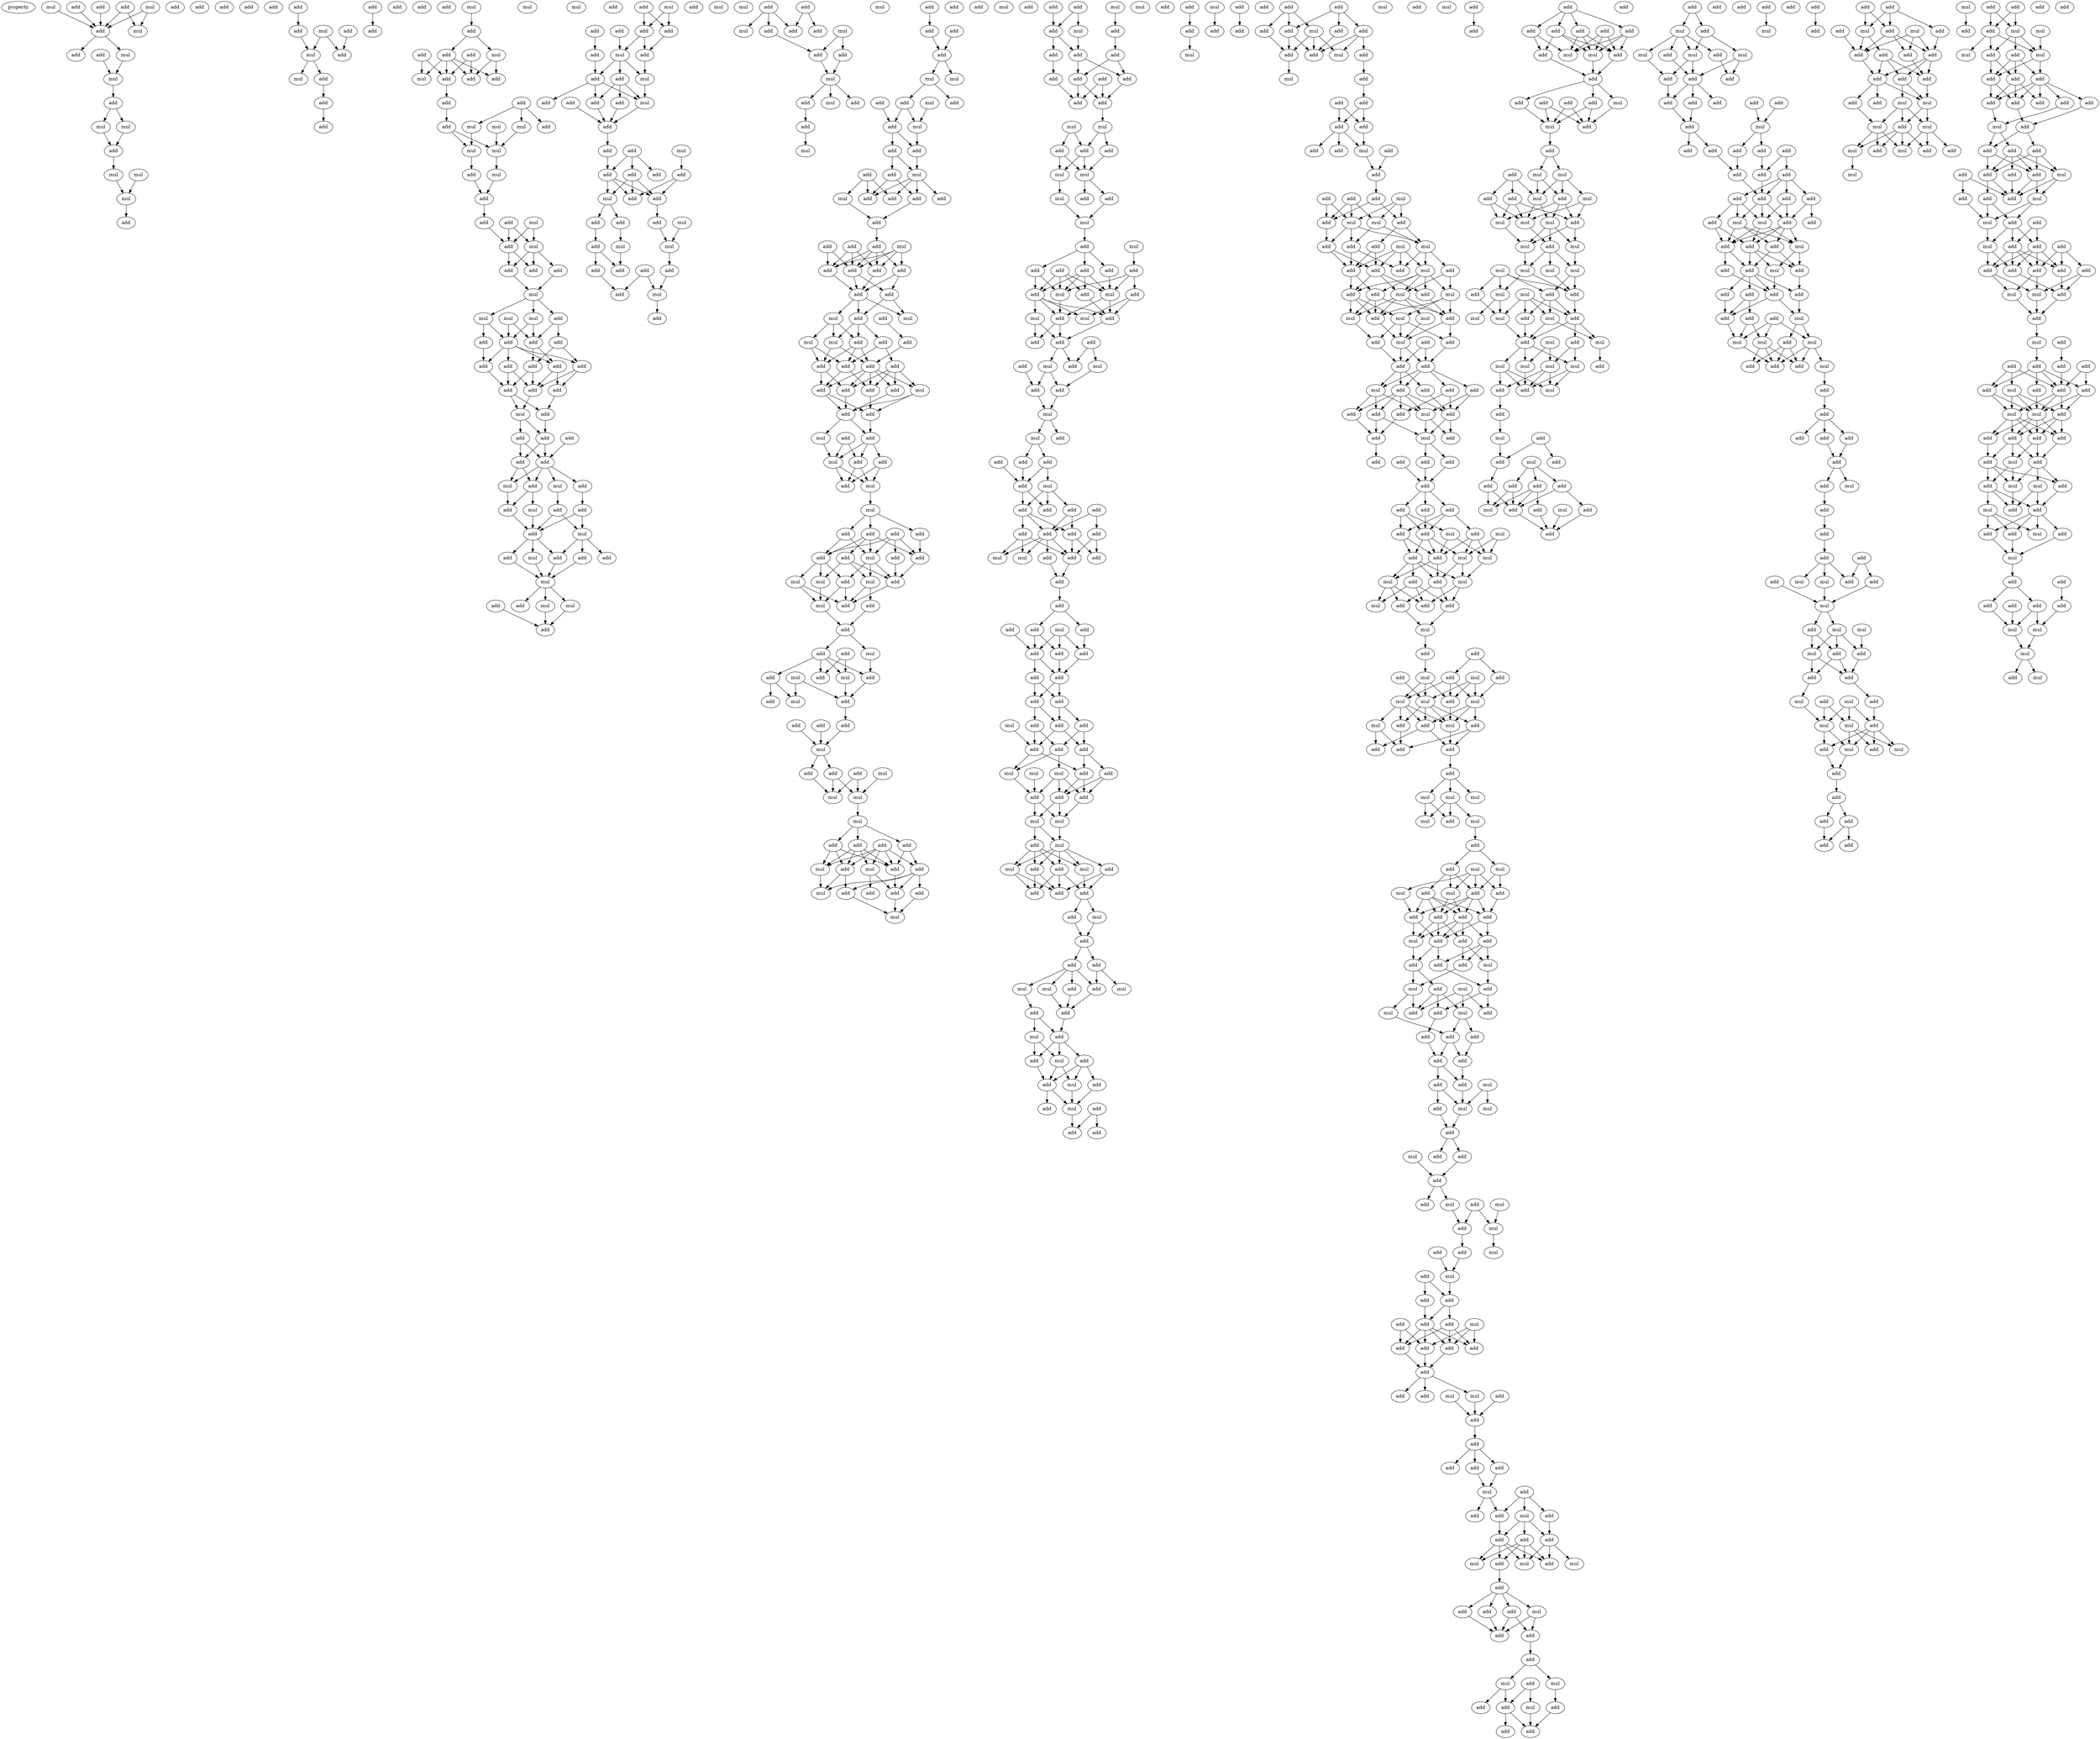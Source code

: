 digraph {
    node [fontcolor=black]
    property [mul=2,lf=1.9]
    0 [ label = mul ];
    1 [ label = mul ];
    2 [ label = add ];
    3 [ label = add ];
    4 [ label = add ];
    5 [ label = add ];
    6 [ label = mul ];
    7 [ label = add ];
    8 [ label = add ];
    9 [ label = add ];
    10 [ label = mul ];
    11 [ label = mul ];
    12 [ label = add ];
    13 [ label = add ];
    14 [ label = add ];
    15 [ label = mul ];
    16 [ label = mul ];
    17 [ label = add ];
    18 [ label = add ];
    19 [ label = mul ];
    20 [ label = mul ];
    21 [ label = mul ];
    22 [ label = add ];
    23 [ label = add ];
    24 [ label = add ];
    25 [ label = mul ];
    26 [ label = add ];
    27 [ label = add ];
    28 [ label = add ];
    29 [ label = mul ];
    30 [ label = add ];
    31 [ label = mul ];
    32 [ label = add ];
    33 [ label = add ];
    34 [ label = add ];
    35 [ label = add ];
    36 [ label = add ];
    37 [ label = add ];
    38 [ label = add ];
    39 [ label = mul ];
    40 [ label = add ];
    41 [ label = add ];
    42 [ label = add ];
    43 [ label = add ];
    44 [ label = mul ];
    45 [ label = add ];
    46 [ label = add ];
    47 [ label = add ];
    48 [ label = mul ];
    49 [ label = add ];
    50 [ label = add ];
    51 [ label = mul ];
    52 [ label = mul ];
    53 [ label = mul ];
    54 [ label = add ];
    55 [ label = add ];
    56 [ label = mul ];
    57 [ label = mul ];
    58 [ label = add ];
    59 [ label = mul ];
    60 [ label = add ];
    61 [ label = add ];
    62 [ label = mul ];
    63 [ label = add ];
    64 [ label = add ];
    65 [ label = mul ];
    66 [ label = add ];
    67 [ label = mul ];
    68 [ label = add ];
    69 [ label = mul ];
    70 [ label = add ];
    71 [ label = mul ];
    72 [ label = mul ];
    73 [ label = add ];
    74 [ label = mul ];
    75 [ label = mul ];
    76 [ label = add ];
    77 [ label = add ];
    78 [ label = add ];
    79 [ label = add ];
    80 [ label = add ];
    81 [ label = add ];
    82 [ label = add ];
    83 [ label = add ];
    84 [ label = add ];
    85 [ label = add ];
    86 [ label = add ];
    87 [ label = add ];
    88 [ label = add ];
    89 [ label = mul ];
    90 [ label = add ];
    91 [ label = add ];
    92 [ label = add ];
    93 [ label = add ];
    94 [ label = add ];
    95 [ label = add ];
    96 [ label = mul ];
    97 [ label = mul ];
    98 [ label = add ];
    99 [ label = add ];
    100 [ label = add ];
    101 [ label = mul ];
    102 [ label = add ];
    103 [ label = add ];
    104 [ label = mul ];
    105 [ label = add ];
    106 [ label = add ];
    107 [ label = add ];
    108 [ label = mul ];
    109 [ label = add ];
    110 [ label = mul ];
    111 [ label = mul ];
    112 [ label = mul ];
    113 [ label = add ];
    114 [ label = add ];
    115 [ label = add ];
    116 [ label = add ];
    117 [ label = add ];
    118 [ label = mul ];
    119 [ label = add ];
    120 [ label = add ];
    121 [ label = add ];
    122 [ label = add ];
    123 [ label = add ];
    124 [ label = add ];
    125 [ label = mul ];
    126 [ label = add ];
    127 [ label = mul ];
    128 [ label = add ];
    129 [ label = add ];
    130 [ label = add ];
    131 [ label = add ];
    132 [ label = add ];
    133 [ label = add ];
    134 [ label = mul ];
    135 [ label = add ];
    136 [ label = add ];
    137 [ label = add ];
    138 [ label = mul ];
    139 [ label = add ];
    140 [ label = add ];
    141 [ label = add ];
    142 [ label = add ];
    143 [ label = mul ];
    144 [ label = add ];
    145 [ label = add ];
    146 [ label = add ];
    147 [ label = add ];
    148 [ label = add ];
    149 [ label = mul ];
    150 [ label = mul ];
    151 [ label = add ];
    152 [ label = mul ];
    153 [ label = add ];
    154 [ label = mul ];
    155 [ label = add ];
    156 [ label = add ];
    157 [ label = add ];
    158 [ label = add ];
    159 [ label = mul ];
    160 [ label = add ];
    161 [ label = mul ];
    162 [ label = add ];
    163 [ label = add ];
    164 [ label = add ];
    165 [ label = add ];
    166 [ label = mul ];
    167 [ label = add ];
    168 [ label = mul ];
    169 [ label = add ];
    170 [ label = add ];
    171 [ label = mul ];
    172 [ label = add ];
    173 [ label = mul ];
    174 [ label = add ];
    175 [ label = mul ];
    176 [ label = add ];
    177 [ label = add ];
    178 [ label = mul ];
    179 [ label = add ];
    180 [ label = add ];
    181 [ label = add ];
    182 [ label = add ];
    183 [ label = mul ];
    184 [ label = mul ];
    185 [ label = add ];
    186 [ label = mul ];
    187 [ label = add ];
    188 [ label = add ];
    189 [ label = add ];
    190 [ label = mul ];
    191 [ label = add ];
    192 [ label = add ];
    193 [ label = add ];
    194 [ label = add ];
    195 [ label = add ];
    196 [ label = mul ];
    197 [ label = mul ];
    198 [ label = add ];
    199 [ label = add ];
    200 [ label = add ];
    201 [ label = add ];
    202 [ label = add ];
    203 [ label = add ];
    204 [ label = mul ];
    205 [ label = add ];
    206 [ label = add ];
    207 [ label = add ];
    208 [ label = add ];
    209 [ label = add ];
    210 [ label = add ];
    211 [ label = add ];
    212 [ label = add ];
    213 [ label = add ];
    214 [ label = mul ];
    215 [ label = mul ];
    216 [ label = add ];
    217 [ label = add ];
    218 [ label = mul ];
    219 [ label = add ];
    220 [ label = add ];
    221 [ label = mul ];
    222 [ label = add ];
    223 [ label = add ];
    224 [ label = add ];
    225 [ label = add ];
    226 [ label = mul ];
    227 [ label = add ];
    228 [ label = add ];
    229 [ label = add ];
    230 [ label = add ];
    231 [ label = add ];
    232 [ label = add ];
    233 [ label = add ];
    234 [ label = add ];
    235 [ label = mul ];
    236 [ label = add ];
    237 [ label = mul ];
    238 [ label = add ];
    239 [ label = mul ];
    240 [ label = add ];
    241 [ label = mul ];
    242 [ label = add ];
    243 [ label = add ];
    244 [ label = add ];
    245 [ label = add ];
    246 [ label = add ];
    247 [ label = add ];
    248 [ label = add ];
    249 [ label = add ];
    250 [ label = mul ];
    251 [ label = mul ];
    252 [ label = add ];
    253 [ label = add ];
    254 [ label = mul ];
    255 [ label = mul ];
    256 [ label = add ];
    257 [ label = mul ];
    258 [ label = add ];
    259 [ label = add ];
    260 [ label = mul ];
    261 [ label = add ];
    262 [ label = add ];
    263 [ label = mul ];
    264 [ label = add ];
    265 [ label = add ];
    266 [ label = mul ];
    267 [ label = add ];
    268 [ label = add ];
    269 [ label = add ];
    270 [ label = mul ];
    271 [ label = add ];
    272 [ label = add ];
    273 [ label = mul ];
    274 [ label = add ];
    275 [ label = mul ];
    276 [ label = add ];
    277 [ label = add ];
    278 [ label = add ];
    279 [ label = add ];
    280 [ label = mul ];
    281 [ label = mul ];
    282 [ label = mul ];
    283 [ label = mul ];
    284 [ label = add ];
    285 [ label = add ];
    286 [ label = add ];
    287 [ label = add ];
    288 [ label = mul ];
    289 [ label = mul ];
    290 [ label = add ];
    291 [ label = add ];
    292 [ label = add ];
    293 [ label = add ];
    294 [ label = add ];
    295 [ label = add ];
    296 [ label = add ];
    297 [ label = mul ];
    298 [ label = mul ];
    299 [ label = add ];
    300 [ label = add ];
    301 [ label = mul ];
    302 [ label = add ];
    303 [ label = mul ];
    304 [ label = add ];
    305 [ label = add ];
    306 [ label = add ];
    307 [ label = add ];
    308 [ label = add ];
    309 [ label = mul ];
    310 [ label = add ];
    311 [ label = add ];
    312 [ label = add ];
    313 [ label = add ];
    314 [ label = add ];
    315 [ label = mul ];
    316 [ label = mul ];
    317 [ label = add ];
    318 [ label = add ];
    319 [ label = add ];
    320 [ label = mul ];
    321 [ label = add ];
    322 [ label = mul ];
    323 [ label = add ];
    324 [ label = mul ];
    325 [ label = add ];
    326 [ label = mul ];
    327 [ label = mul ];
    328 [ label = add ];
    329 [ label = add ];
    330 [ label = add ];
    331 [ label = add ];
    332 [ label = add ];
    333 [ label = add ];
    334 [ label = add ];
    335 [ label = add ];
    336 [ label = add ];
    337 [ label = mul ];
    338 [ label = mul ];
    339 [ label = mul ];
    340 [ label = add ];
    341 [ label = add ];
    342 [ label = mul ];
    343 [ label = add ];
    344 [ label = add ];
    345 [ label = add ];
    346 [ label = add ];
    347 [ label = add ];
    348 [ label = mul ];
    349 [ label = mul ];
    350 [ label = add ];
    351 [ label = add ];
    352 [ label = mul ];
    353 [ label = mul ];
    354 [ label = add ];
    355 [ label = add ];
    356 [ label = add ];
    357 [ label = add ];
    358 [ label = add ];
    359 [ label = mul ];
    360 [ label = add ];
    361 [ label = add ];
    362 [ label = add ];
    363 [ label = add ];
    364 [ label = add ];
    365 [ label = add ];
    366 [ label = add ];
    367 [ label = add ];
    368 [ label = add ];
    369 [ label = mul ];
    370 [ label = add ];
    371 [ label = mul ];
    372 [ label = add ];
    373 [ label = add ];
    374 [ label = add ];
    375 [ label = mul ];
    376 [ label = add ];
    377 [ label = add ];
    378 [ label = add ];
    379 [ label = add ];
    380 [ label = add ];
    381 [ label = add ];
    382 [ label = add ];
    383 [ label = add ];
    384 [ label = add ];
    385 [ label = add ];
    386 [ label = add ];
    387 [ label = mul ];
    388 [ label = add ];
    389 [ label = add ];
    390 [ label = add ];
    391 [ label = add ];
    392 [ label = add ];
    393 [ label = add ];
    394 [ label = mul ];
    395 [ label = mul ];
    396 [ label = add ];
    397 [ label = mul ];
    398 [ label = add ];
    399 [ label = add ];
    400 [ label = add ];
    401 [ label = mul ];
    402 [ label = mul ];
    403 [ label = add ];
    404 [ label = mul ];
    405 [ label = add ];
    406 [ label = add ];
    407 [ label = mul ];
    408 [ label = mul ];
    409 [ label = add ];
    410 [ label = add ];
    411 [ label = add ];
    412 [ label = add ];
    413 [ label = add ];
    414 [ label = mul ];
    415 [ label = add ];
    416 [ label = add ];
    417 [ label = add ];
    418 [ label = mul ];
    419 [ label = mul ];
    420 [ label = add ];
    421 [ label = mul ];
    422 [ label = add ];
    423 [ label = add ];
    424 [ label = add ];
    425 [ label = mul ];
    426 [ label = add ];
    427 [ label = mul ];
    428 [ label = add ];
    429 [ label = add ];
    430 [ label = mul ];
    431 [ label = add ];
    432 [ label = add ];
    433 [ label = add ];
    434 [ label = mul ];
    435 [ label = add ];
    436 [ label = add ];
    437 [ label = add ];
    438 [ label = add ];
    439 [ label = add ];
    440 [ label = mul ];
    441 [ label = mul ];
    442 [ label = add ];
    443 [ label = add ];
    444 [ label = add ];
    445 [ label = add ];
    446 [ label = add ];
    447 [ label = add ];
    448 [ label = add ];
    449 [ label = mul ];
    450 [ label = add ];
    451 [ label = add ];
    452 [ label = add ];
    453 [ label = mul ];
    454 [ label = add ];
    455 [ label = add ];
    456 [ label = add ];
    457 [ label = mul ];
    458 [ label = add ];
    459 [ label = add ];
    460 [ label = add ];
    461 [ label = add ];
    462 [ label = add ];
    463 [ label = add ];
    464 [ label = add ];
    465 [ label = mul ];
    466 [ label = mul ];
    467 [ label = add ];
    468 [ label = add ];
    469 [ label = add ];
    470 [ label = add ];
    471 [ label = mul ];
    472 [ label = add ];
    473 [ label = add ];
    474 [ label = add ];
    475 [ label = mul ];
    476 [ label = mul ];
    477 [ label = add ];
    478 [ label = add ];
    479 [ label = add ];
    480 [ label = mul ];
    481 [ label = add ];
    482 [ label = mul ];
    483 [ label = add ];
    484 [ label = add ];
    485 [ label = mul ];
    486 [ label = add ];
    487 [ label = add ];
    488 [ label = add ];
    489 [ label = add ];
    490 [ label = mul ];
    491 [ label = add ];
    492 [ label = mul ];
    493 [ label = mul ];
    494 [ label = mul ];
    495 [ label = add ];
    496 [ label = mul ];
    497 [ label = add ];
    498 [ label = mul ];
    499 [ label = add ];
    500 [ label = add ];
    501 [ label = add ];
    502 [ label = add ];
    503 [ label = add ];
    504 [ label = mul ];
    505 [ label = add ];
    506 [ label = add ];
    507 [ label = add ];
    508 [ label = add ];
    509 [ label = add ];
    510 [ label = add ];
    511 [ label = add ];
    512 [ label = mul ];
    513 [ label = add ];
    514 [ label = mul ];
    515 [ label = add ];
    516 [ label = add ];
    517 [ label = mul ];
    518 [ label = add ];
    519 [ label = add ];
    520 [ label = add ];
    521 [ label = add ];
    522 [ label = add ];
    523 [ label = add ];
    524 [ label = add ];
    525 [ label = add ];
    526 [ label = add ];
    527 [ label = mul ];
    528 [ label = add ];
    529 [ label = mul ];
    530 [ label = add ];
    531 [ label = mul ];
    532 [ label = add ];
    533 [ label = mul ];
    534 [ label = add ];
    535 [ label = mul ];
    536 [ label = mul ];
    537 [ label = add ];
    538 [ label = add ];
    539 [ label = add ];
    540 [ label = add ];
    541 [ label = add ];
    542 [ label = mul ];
    543 [ label = mul ];
    544 [ label = add ];
    545 [ label = add ];
    546 [ label = mul ];
    547 [ label = add ];
    548 [ label = add ];
    549 [ label = mul ];
    550 [ label = add ];
    551 [ label = add ];
    552 [ label = mul ];
    553 [ label = mul ];
    554 [ label = mul ];
    555 [ label = mul ];
    556 [ label = add ];
    557 [ label = add ];
    558 [ label = mul ];
    559 [ label = add ];
    560 [ label = add ];
    561 [ label = add ];
    562 [ label = add ];
    563 [ label = add ];
    564 [ label = mul ];
    565 [ label = mul ];
    566 [ label = mul ];
    567 [ label = mul ];
    568 [ label = add ];
    569 [ label = mul ];
    570 [ label = add ];
    571 [ label = add ];
    572 [ label = mul ];
    573 [ label = mul ];
    574 [ label = add ];
    575 [ label = mul ];
    576 [ label = mul ];
    577 [ label = add ];
    578 [ label = add ];
    579 [ label = add ];
    580 [ label = add ];
    581 [ label = add ];
    582 [ label = add ];
    583 [ label = add ];
    584 [ label = add ];
    585 [ label = add ];
    586 [ label = mul ];
    587 [ label = mul ];
    588 [ label = add ];
    589 [ label = add ];
    590 [ label = add ];
    591 [ label = add ];
    592 [ label = mul ];
    593 [ label = mul ];
    594 [ label = add ];
    595 [ label = mul ];
    596 [ label = add ];
    597 [ label = add ];
    598 [ label = add ];
    599 [ label = mul ];
    600 [ label = add ];
    601 [ label = add ];
    602 [ label = add ];
    603 [ label = add ];
    604 [ label = add ];
    605 [ label = add ];
    606 [ label = add ];
    607 [ label = mul ];
    608 [ label = mul ];
    609 [ label = add ];
    610 [ label = mul ];
    611 [ label = add ];
    612 [ label = add ];
    613 [ label = add ];
    614 [ label = add ];
    615 [ label = mul ];
    616 [ label = add ];
    617 [ label = add ];
    618 [ label = add ];
    619 [ label = add ];
    620 [ label = mul ];
    621 [ label = mul ];
    622 [ label = mul ];
    623 [ label = add ];
    624 [ label = mul ];
    625 [ label = add ];
    626 [ label = add ];
    627 [ label = mul ];
    628 [ label = add ];
    629 [ label = add ];
    630 [ label = add ];
    631 [ label = mul ];
    632 [ label = add ];
    633 [ label = add ];
    634 [ label = add ];
    635 [ label = add ];
    636 [ label = add ];
    637 [ label = add ];
    638 [ label = add ];
    639 [ label = add ];
    640 [ label = add ];
    641 [ label = mul ];
    642 [ label = add ];
    643 [ label = mul ];
    644 [ label = add ];
    645 [ label = add ];
    646 [ label = add ];
    647 [ label = add ];
    648 [ label = add ];
    649 [ label = add ];
    650 [ label = add ];
    651 [ label = mul ];
    652 [ label = add ];
    653 [ label = add ];
    654 [ label = add ];
    655 [ label = mul ];
    656 [ label = add ];
    657 [ label = add ];
    658 [ label = add ];
    659 [ label = mul ];
    660 [ label = mul ];
    661 [ label = mul ];
    662 [ label = add ];
    663 [ label = add ];
    664 [ label = add ];
    665 [ label = add ];
    666 [ label = add ];
    667 [ label = mul ];
    668 [ label = add ];
    669 [ label = add ];
    670 [ label = add ];
    671 [ label = add ];
    672 [ label = mul ];
    673 [ label = mul ];
    674 [ label = add ];
    675 [ label = add ];
    676 [ label = add ];
    677 [ label = add ];
    678 [ label = mul ];
    679 [ label = add ];
    680 [ label = add ];
    681 [ label = add ];
    682 [ label = add ];
    683 [ label = add ];
    684 [ label = add ];
    685 [ label = add ];
    686 [ label = add ];
    687 [ label = mul ];
    688 [ label = add ];
    689 [ label = mul ];
    690 [ label = add ];
    691 [ label = add ];
    692 [ label = add ];
    693 [ label = add ];
    694 [ label = mul ];
    695 [ label = add ];
    696 [ label = add ];
    697 [ label = add ];
    698 [ label = mul ];
    699 [ label = add ];
    700 [ label = add ];
    701 [ label = mul ];
    702 [ label = mul ];
    703 [ label = add ];
    704 [ label = add ];
    705 [ label = add ];
    706 [ label = mul ];
    707 [ label = mul ];
    708 [ label = add ];
    709 [ label = mul ];
    710 [ label = mul ];
    711 [ label = mul ];
    712 [ label = mul ];
    713 [ label = mul ];
    714 [ label = add ];
    715 [ label = mul ];
    716 [ label = mul ];
    717 [ label = mul ];
    718 [ label = mul ];
    719 [ label = add ];
    720 [ label = mul ];
    721 [ label = add ];
    722 [ label = add ];
    723 [ label = mul ];
    724 [ label = add ];
    725 [ label = mul ];
    726 [ label = mul ];
    727 [ label = mul ];
    728 [ label = add ];
    729 [ label = mul ];
    730 [ label = mul ];
    731 [ label = add ];
    732 [ label = add ];
    733 [ label = mul ];
    734 [ label = mul ];
    735 [ label = mul ];
    736 [ label = mul ];
    737 [ label = add ];
    738 [ label = add ];
    739 [ label = add ];
    740 [ label = mul ];
    741 [ label = add ];
    742 [ label = add ];
    743 [ label = add ];
    744 [ label = mul ];
    745 [ label = add ];
    746 [ label = mul ];
    747 [ label = add ];
    748 [ label = add ];
    749 [ label = add ];
    750 [ label = add ];
    751 [ label = add ];
    752 [ label = mul ];
    753 [ label = mul ];
    754 [ label = add ];
    755 [ label = add ];
    756 [ label = add ];
    757 [ label = add ];
    758 [ label = add ];
    759 [ label = add ];
    760 [ label = mul ];
    761 [ label = add ];
    762 [ label = mul ];
    763 [ label = add ];
    764 [ label = mul ];
    765 [ label = add ];
    766 [ label = mul ];
    767 [ label = add ];
    768 [ label = add ];
    769 [ label = add ];
    770 [ label = add ];
    771 [ label = add ];
    772 [ label = add ];
    773 [ label = add ];
    774 [ label = add ];
    775 [ label = add ];
    776 [ label = mul ];
    777 [ label = add ];
    778 [ label = add ];
    779 [ label = add ];
    780 [ label = add ];
    781 [ label = add ];
    782 [ label = add ];
    783 [ label = add ];
    784 [ label = add ];
    785 [ label = add ];
    786 [ label = add ];
    787 [ label = add ];
    788 [ label = add ];
    789 [ label = add ];
    790 [ label = add ];
    791 [ label = mul ];
    792 [ label = add ];
    793 [ label = mul ];
    794 [ label = add ];
    795 [ label = add ];
    796 [ label = add ];
    797 [ label = mul ];
    798 [ label = add ];
    799 [ label = add ];
    800 [ label = add ];
    801 [ label = mul ];
    802 [ label = add ];
    803 [ label = add ];
    804 [ label = add ];
    805 [ label = add ];
    806 [ label = add ];
    807 [ label = add ];
    808 [ label = mul ];
    809 [ label = add ];
    810 [ label = mul ];
    811 [ label = mul ];
    812 [ label = mul ];
    813 [ label = add ];
    814 [ label = add ];
    815 [ label = add ];
    816 [ label = add ];
    817 [ label = mul ];
    818 [ label = add ];
    819 [ label = add ];
    820 [ label = add ];
    821 [ label = add ];
    822 [ label = add ];
    823 [ label = add ];
    824 [ label = mul ];
    825 [ label = add ];
    826 [ label = add ];
    827 [ label = add ];
    828 [ label = mul ];
    829 [ label = add ];
    830 [ label = add ];
    831 [ label = add ];
    832 [ label = add ];
    833 [ label = add ];
    834 [ label = mul ];
    835 [ label = add ];
    836 [ label = add ];
    837 [ label = mul ];
    838 [ label = mul ];
    839 [ label = add ];
    840 [ label = mul ];
    841 [ label = mul ];
    842 [ label = add ];
    843 [ label = add ];
    844 [ label = mul ];
    845 [ label = add ];
    846 [ label = add ];
    847 [ label = add ];
    848 [ label = mul ];
    849 [ label = add ];
    850 [ label = mul ];
    851 [ label = mul ];
    852 [ label = add ];
    853 [ label = mul ];
    854 [ label = mul ];
    855 [ label = add ];
    856 [ label = mul ];
    857 [ label = add ];
    858 [ label = add ];
    859 [ label = add ];
    860 [ label = add ];
    861 [ label = add ];
    862 [ label = add ];
    863 [ label = add ];
    864 [ label = add ];
    865 [ label = add ];
    866 [ label = add ];
    867 [ label = add ];
    868 [ label = add ];
    869 [ label = add ];
    870 [ label = add ];
    871 [ label = mul ];
    872 [ label = add ];
    873 [ label = mul ];
    874 [ label = add ];
    875 [ label = add ];
    876 [ label = add ];
    877 [ label = add ];
    878 [ label = add ];
    879 [ label = add ];
    880 [ label = add ];
    881 [ label = mul ];
    882 [ label = mul ];
    883 [ label = add ];
    884 [ label = add ];
    885 [ label = mul ];
    886 [ label = mul ];
    887 [ label = add ];
    888 [ label = add ];
    889 [ label = add ];
    890 [ label = mul ];
    891 [ label = add ];
    892 [ label = mul ];
    893 [ label = mul ];
    894 [ label = mul ];
    895 [ label = add ];
    896 [ label = add ];
    897 [ label = add ];
    898 [ label = mul ];
    899 [ label = mul ];
    900 [ label = add ];
    901 [ label = add ];
    902 [ label = mul ];
    903 [ label = add ];
    904 [ label = mul ];
    905 [ label = add ];
    906 [ label = add ];
    907 [ label = add ];
    908 [ label = add ];
    909 [ label = add ];
    910 [ label = add ];
    911 [ label = add ];
    912 [ label = add ];
    913 [ label = add ];
    914 [ label = mul ];
    915 [ label = add ];
    916 [ label = add ];
    917 [ label = add ];
    918 [ label = add ];
    919 [ label = mul ];
    920 [ label = add ];
    921 [ label = add ];
    922 [ label = add ];
    923 [ label = mul ];
    924 [ label = add ];
    925 [ label = add ];
    926 [ label = add ];
    927 [ label = mul ];
    928 [ label = add ];
    929 [ label = add ];
    930 [ label = add ];
    931 [ label = add ];
    932 [ label = add ];
    933 [ label = mul ];
    934 [ label = add ];
    935 [ label = add ];
    936 [ label = add ];
    937 [ label = add ];
    938 [ label = add ];
    939 [ label = mul ];
    940 [ label = add ];
    941 [ label = mul ];
    942 [ label = add ];
    943 [ label = add ];
    944 [ label = mul ];
    945 [ label = add ];
    946 [ label = add ];
    947 [ label = add ];
    948 [ label = add ];
    949 [ label = add ];
    950 [ label = add ];
    951 [ label = add ];
    952 [ label = mul ];
    953 [ label = add ];
    954 [ label = mul ];
    955 [ label = mul ];
    956 [ label = add ];
    957 [ label = add ];
    958 [ label = add ];
    959 [ label = add ];
    960 [ label = add ];
    961 [ label = mul ];
    962 [ label = add ];
    963 [ label = add ];
    964 [ label = mul ];
    965 [ label = mul ];
    966 [ label = add ];
    967 [ label = add ];
    968 [ label = add ];
    969 [ label = mul ];
    970 [ label = add ];
    971 [ label = mul ];
    972 [ label = add ];
    973 [ label = add ];
    974 [ label = add ];
    975 [ label = mul ];
    976 [ label = add ];
    977 [ label = add ];
    978 [ label = add ];
    979 [ label = add ];
    980 [ label = add ];
    981 [ label = add ];
    982 [ label = add ];
    983 [ label = mul ];
    984 [ label = mul ];
    985 [ label = mul ];
    986 [ label = add ];
    987 [ label = add ];
    988 [ label = mul ];
    0 -> 5 [ name = 0 ];
    1 -> 5 [ name = 1 ];
    1 -> 6 [ name = 2 ];
    2 -> 5 [ name = 3 ];
    3 -> 5 [ name = 4 ];
    4 -> 5 [ name = 5 ];
    4 -> 6 [ name = 6 ];
    5 -> 7 [ name = 7 ];
    5 -> 10 [ name = 8 ];
    9 -> 11 [ name = 9 ];
    10 -> 11 [ name = 10 ];
    11 -> 13 [ name = 11 ];
    13 -> 15 [ name = 12 ];
    13 -> 16 [ name = 13 ];
    15 -> 17 [ name = 14 ];
    16 -> 17 [ name = 15 ];
    17 -> 19 [ name = 16 ];
    19 -> 21 [ name = 17 ];
    20 -> 21 [ name = 18 ];
    21 -> 22 [ name = 19 ];
    24 -> 26 [ name = 20 ];
    25 -> 28 [ name = 21 ];
    25 -> 29 [ name = 22 ];
    26 -> 29 [ name = 23 ];
    27 -> 28 [ name = 24 ];
    29 -> 31 [ name = 25 ];
    29 -> 33 [ name = 26 ];
    30 -> 34 [ name = 27 ];
    33 -> 35 [ name = 28 ];
    35 -> 38 [ name = 29 ];
    39 -> 40 [ name = 30 ];
    40 -> 42 [ name = 31 ];
    40 -> 44 [ name = 32 ];
    41 -> 45 [ name = 33 ];
    41 -> 48 [ name = 34 ];
    42 -> 45 [ name = 35 ];
    42 -> 46 [ name = 36 ];
    42 -> 47 [ name = 37 ];
    42 -> 48 [ name = 38 ];
    43 -> 45 [ name = 39 ];
    43 -> 47 [ name = 40 ];
    44 -> 46 [ name = 41 ];
    44 -> 47 [ name = 42 ];
    45 -> 50 [ name = 43 ];
    49 -> 52 [ name = 44 ];
    49 -> 53 [ name = 45 ];
    49 -> 54 [ name = 46 ];
    50 -> 55 [ name = 47 ];
    51 -> 57 [ name = 48 ];
    52 -> 57 [ name = 49 ];
    53 -> 56 [ name = 50 ];
    55 -> 56 [ name = 51 ];
    55 -> 57 [ name = 52 ];
    56 -> 58 [ name = 53 ];
    57 -> 59 [ name = 54 ];
    58 -> 60 [ name = 55 ];
    59 -> 60 [ name = 56 ];
    60 -> 61 [ name = 57 ];
    61 -> 64 [ name = 58 ];
    62 -> 64 [ name = 59 ];
    62 -> 65 [ name = 60 ];
    63 -> 64 [ name = 61 ];
    63 -> 65 [ name = 62 ];
    64 -> 66 [ name = 63 ];
    64 -> 70 [ name = 64 ];
    65 -> 66 [ name = 65 ];
    65 -> 68 [ name = 66 ];
    65 -> 70 [ name = 67 ];
    66 -> 71 [ name = 68 ];
    68 -> 71 [ name = 69 ];
    71 -> 72 [ name = 70 ];
    71 -> 73 [ name = 71 ];
    71 -> 74 [ name = 72 ];
    72 -> 76 [ name = 73 ];
    72 -> 78 [ name = 74 ];
    73 -> 77 [ name = 75 ];
    73 -> 79 [ name = 76 ];
    74 -> 78 [ name = 77 ];
    74 -> 79 [ name = 78 ];
    75 -> 78 [ name = 79 ];
    75 -> 79 [ name = 80 ];
    76 -> 82 [ name = 81 ];
    77 -> 80 [ name = 82 ];
    77 -> 83 [ name = 83 ];
    78 -> 80 [ name = 84 ];
    78 -> 81 [ name = 85 ];
    78 -> 82 [ name = 86 ];
    78 -> 84 [ name = 87 ];
    79 -> 81 [ name = 88 ];
    79 -> 83 [ name = 89 ];
    80 -> 86 [ name = 90 ];
    80 -> 87 [ name = 91 ];
    81 -> 86 [ name = 92 ];
    81 -> 87 [ name = 93 ];
    82 -> 85 [ name = 94 ];
    83 -> 85 [ name = 95 ];
    83 -> 86 [ name = 96 ];
    84 -> 85 [ name = 97 ];
    84 -> 86 [ name = 98 ];
    85 -> 88 [ name = 99 ];
    85 -> 89 [ name = 100 ];
    86 -> 89 [ name = 101 ];
    87 -> 88 [ name = 102 ];
    88 -> 90 [ name = 103 ];
    89 -> 90 [ name = 104 ];
    89 -> 91 [ name = 105 ];
    90 -> 93 [ name = 106 ];
    90 -> 94 [ name = 107 ];
    91 -> 93 [ name = 108 ];
    91 -> 94 [ name = 109 ];
    92 -> 93 [ name = 110 ];
    93 -> 95 [ name = 111 ];
    93 -> 96 [ name = 112 ];
    93 -> 97 [ name = 113 ];
    93 -> 98 [ name = 114 ];
    94 -> 97 [ name = 115 ];
    94 -> 98 [ name = 116 ];
    95 -> 102 [ name = 117 ];
    96 -> 100 [ name = 118 ];
    97 -> 99 [ name = 119 ];
    98 -> 99 [ name = 120 ];
    98 -> 101 [ name = 121 ];
    99 -> 103 [ name = 122 ];
    100 -> 103 [ name = 123 ];
    100 -> 104 [ name = 124 ];
    101 -> 103 [ name = 125 ];
    102 -> 103 [ name = 126 ];
    102 -> 104 [ name = 127 ];
    103 -> 105 [ name = 128 ];
    103 -> 106 [ name = 129 ];
    103 -> 108 [ name = 130 ];
    104 -> 106 [ name = 131 ];
    104 -> 107 [ name = 132 ];
    104 -> 109 [ name = 133 ];
    105 -> 110 [ name = 134 ];
    106 -> 110 [ name = 135 ];
    108 -> 110 [ name = 136 ];
    109 -> 110 [ name = 137 ];
    110 -> 111 [ name = 138 ];
    110 -> 112 [ name = 139 ];
    110 -> 113 [ name = 140 ];
    111 -> 115 [ name = 141 ];
    112 -> 115 [ name = 142 ];
    114 -> 115 [ name = 143 ];
    117 -> 119 [ name = 144 ];
    117 -> 121 [ name = 145 ];
    118 -> 119 [ name = 146 ];
    118 -> 121 [ name = 147 ];
    119 -> 124 [ name = 148 ];
    119 -> 125 [ name = 149 ];
    121 -> 124 [ name = 150 ];
    122 -> 126 [ name = 151 ];
    123 -> 125 [ name = 152 ];
    124 -> 127 [ name = 153 ];
    125 -> 127 [ name = 154 ];
    125 -> 128 [ name = 155 ];
    125 -> 129 [ name = 156 ];
    126 -> 128 [ name = 157 ];
    127 -> 134 [ name = 158 ];
    128 -> 130 [ name = 159 ];
    128 -> 131 [ name = 160 ];
    128 -> 134 [ name = 161 ];
    129 -> 130 [ name = 162 ];
    129 -> 133 [ name = 163 ];
    129 -> 134 [ name = 164 ];
    130 -> 135 [ name = 165 ];
    132 -> 135 [ name = 166 ];
    133 -> 135 [ name = 167 ];
    134 -> 135 [ name = 168 ];
    135 -> 136 [ name = 169 ];
    136 -> 140 [ name = 170 ];
    137 -> 140 [ name = 171 ];
    137 -> 141 [ name = 172 ];
    137 -> 142 [ name = 173 ];
    138 -> 139 [ name = 174 ];
    139 -> 144 [ name = 175 ];
    139 -> 145 [ name = 176 ];
    140 -> 143 [ name = 177 ];
    140 -> 144 [ name = 178 ];
    140 -> 145 [ name = 179 ];
    141 -> 143 [ name = 180 ];
    141 -> 144 [ name = 181 ];
    141 -> 145 [ name = 182 ];
    143 -> 146 [ name = 183 ];
    143 -> 147 [ name = 184 ];
    144 -> 148 [ name = 185 ];
    146 -> 151 [ name = 186 ];
    147 -> 150 [ name = 187 ];
    148 -> 152 [ name = 188 ];
    149 -> 152 [ name = 189 ];
    150 -> 153 [ name = 190 ];
    151 -> 153 [ name = 191 ];
    151 -> 157 [ name = 192 ];
    152 -> 156 [ name = 193 ];
    155 -> 158 [ name = 194 ];
    155 -> 159 [ name = 195 ];
    156 -> 159 [ name = 196 ];
    157 -> 158 [ name = 197 ];
    159 -> 160 [ name = 198 ];
    162 -> 164 [ name = 199 ];
    162 -> 166 [ name = 200 ];
    162 -> 167 [ name = 201 ];
    163 -> 164 [ name = 202 ];
    163 -> 165 [ name = 203 ];
    167 -> 169 [ name = 204 ];
    168 -> 169 [ name = 205 ];
    168 -> 170 [ name = 206 ];
    169 -> 171 [ name = 207 ];
    170 -> 171 [ name = 208 ];
    171 -> 172 [ name = 209 ];
    171 -> 173 [ name = 210 ];
    171 -> 174 [ name = 211 ];
    172 -> 176 [ name = 212 ];
    176 -> 178 [ name = 213 ];
    177 -> 179 [ name = 214 ];
    179 -> 182 [ name = 215 ];
    180 -> 182 [ name = 216 ];
    182 -> 183 [ name = 217 ];
    182 -> 184 [ name = 218 ];
    183 -> 187 [ name = 219 ];
    183 -> 188 [ name = 220 ];
    185 -> 191 [ name = 221 ];
    186 -> 190 [ name = 222 ];
    187 -> 190 [ name = 223 ];
    187 -> 191 [ name = 224 ];
    190 -> 193 [ name = 225 ];
    191 -> 192 [ name = 226 ];
    191 -> 193 [ name = 227 ];
    192 -> 195 [ name = 228 ];
    192 -> 196 [ name = 229 ];
    193 -> 196 [ name = 230 ];
    194 -> 197 [ name = 231 ];
    194 -> 199 [ name = 232 ];
    194 -> 200 [ name = 233 ];
    195 -> 198 [ name = 234 ];
    195 -> 199 [ name = 235 ];
    196 -> 198 [ name = 236 ];
    196 -> 199 [ name = 237 ];
    196 -> 200 [ name = 238 ];
    196 -> 201 [ name = 239 ];
    197 -> 202 [ name = 240 ];
    198 -> 202 [ name = 241 ];
    202 -> 203 [ name = 242 ];
    203 -> 207 [ name = 243 ];
    203 -> 208 [ name = 244 ];
    203 -> 209 [ name = 245 ];
    203 -> 210 [ name = 246 ];
    204 -> 207 [ name = 247 ];
    204 -> 208 [ name = 248 ];
    204 -> 209 [ name = 249 ];
    204 -> 210 [ name = 250 ];
    205 -> 208 [ name = 251 ];
    205 -> 210 [ name = 252 ];
    206 -> 208 [ name = 253 ];
    206 -> 209 [ name = 254 ];
    206 -> 210 [ name = 255 ];
    207 -> 211 [ name = 256 ];
    207 -> 212 [ name = 257 ];
    208 -> 211 [ name = 258 ];
    209 -> 211 [ name = 259 ];
    210 -> 211 [ name = 260 ];
    210 -> 212 [ name = 261 ];
    211 -> 214 [ name = 262 ];
    211 -> 215 [ name = 263 ];
    211 -> 216 [ name = 264 ];
    212 -> 215 [ name = 265 ];
    212 -> 216 [ name = 266 ];
    213 -> 219 [ name = 267 ];
    214 -> 218 [ name = 268 ];
    214 -> 220 [ name = 269 ];
    214 -> 221 [ name = 270 ];
    216 -> 217 [ name = 271 ];
    216 -> 220 [ name = 272 ];
    216 -> 221 [ name = 273 ];
    217 -> 222 [ name = 274 ];
    217 -> 223 [ name = 275 ];
    218 -> 222 [ name = 276 ];
    218 -> 224 [ name = 277 ];
    219 -> 225 [ name = 278 ];
    220 -> 222 [ name = 279 ];
    220 -> 224 [ name = 280 ];
    220 -> 225 [ name = 281 ];
    221 -> 224 [ name = 282 ];
    221 -> 225 [ name = 283 ];
    222 -> 227 [ name = 284 ];
    222 -> 230 [ name = 285 ];
    223 -> 226 [ name = 286 ];
    223 -> 227 [ name = 287 ];
    223 -> 228 [ name = 288 ];
    223 -> 229 [ name = 289 ];
    224 -> 229 [ name = 290 ];
    224 -> 230 [ name = 291 ];
    225 -> 226 [ name = 292 ];
    225 -> 227 [ name = 293 ];
    225 -> 228 [ name = 294 ];
    225 -> 229 [ name = 295 ];
    225 -> 230 [ name = 296 ];
    226 -> 231 [ name = 297 ];
    226 -> 232 [ name = 298 ];
    227 -> 232 [ name = 299 ];
    228 -> 231 [ name = 300 ];
    229 -> 231 [ name = 301 ];
    230 -> 231 [ name = 302 ];
    230 -> 232 [ name = 303 ];
    231 -> 233 [ name = 304 ];
    231 -> 235 [ name = 305 ];
    232 -> 233 [ name = 306 ];
    233 -> 236 [ name = 307 ];
    233 -> 237 [ name = 308 ];
    233 -> 238 [ name = 309 ];
    234 -> 236 [ name = 310 ];
    234 -> 237 [ name = 311 ];
    235 -> 237 [ name = 312 ];
    236 -> 239 [ name = 313 ];
    236 -> 240 [ name = 314 ];
    237 -> 239 [ name = 315 ];
    237 -> 240 [ name = 316 ];
    238 -> 239 [ name = 317 ];
    238 -> 240 [ name = 318 ];
    239 -> 241 [ name = 319 ];
    241 -> 243 [ name = 320 ];
    241 -> 244 [ name = 321 ];
    241 -> 245 [ name = 322 ];
    242 -> 246 [ name = 323 ];
    242 -> 247 [ name = 324 ];
    242 -> 248 [ name = 325 ];
    242 -> 250 [ name = 326 ];
    243 -> 246 [ name = 327 ];
    243 -> 248 [ name = 328 ];
    243 -> 249 [ name = 329 ];
    243 -> 250 [ name = 330 ];
    244 -> 246 [ name = 331 ];
    245 -> 248 [ name = 332 ];
    245 -> 250 [ name = 333 ];
    246 -> 253 [ name = 334 ];
    247 -> 253 [ name = 335 ];
    248 -> 251 [ name = 336 ];
    248 -> 252 [ name = 337 ];
    248 -> 255 [ name = 338 ];
    249 -> 251 [ name = 339 ];
    249 -> 253 [ name = 340 ];
    249 -> 254 [ name = 341 ];
    250 -> 252 [ name = 342 ];
    250 -> 253 [ name = 343 ];
    250 -> 254 [ name = 344 ];
    251 -> 257 [ name = 345 ];
    252 -> 257 [ name = 346 ];
    252 -> 258 [ name = 347 ];
    253 -> 258 [ name = 348 ];
    254 -> 256 [ name = 349 ];
    254 -> 258 [ name = 350 ];
    255 -> 257 [ name = 351 ];
    255 -> 258 [ name = 352 ];
    256 -> 259 [ name = 353 ];
    257 -> 259 [ name = 354 ];
    259 -> 260 [ name = 355 ];
    259 -> 262 [ name = 356 ];
    260 -> 264 [ name = 357 ];
    261 -> 263 [ name = 358 ];
    261 -> 267 [ name = 359 ];
    262 -> 263 [ name = 360 ];
    262 -> 264 [ name = 361 ];
    262 -> 265 [ name = 362 ];
    262 -> 267 [ name = 363 ];
    263 -> 269 [ name = 364 ];
    264 -> 269 [ name = 365 ];
    265 -> 268 [ name = 366 ];
    265 -> 270 [ name = 367 ];
    266 -> 269 [ name = 368 ];
    266 -> 270 [ name = 369 ];
    269 -> 274 [ name = 370 ];
    271 -> 275 [ name = 371 ];
    272 -> 275 [ name = 372 ];
    274 -> 275 [ name = 373 ];
    275 -> 276 [ name = 374 ];
    275 -> 279 [ name = 375 ];
    276 -> 281 [ name = 376 ];
    277 -> 281 [ name = 377 ];
    277 -> 282 [ name = 378 ];
    279 -> 281 [ name = 379 ];
    279 -> 282 [ name = 380 ];
    280 -> 282 [ name = 381 ];
    282 -> 283 [ name = 382 ];
    283 -> 284 [ name = 383 ];
    283 -> 285 [ name = 384 ];
    283 -> 286 [ name = 385 ];
    284 -> 290 [ name = 386 ];
    284 -> 292 [ name = 387 ];
    285 -> 288 [ name = 388 ];
    285 -> 289 [ name = 389 ];
    285 -> 290 [ name = 390 ];
    285 -> 291 [ name = 391 ];
    286 -> 289 [ name = 392 ];
    286 -> 290 [ name = 393 ];
    286 -> 291 [ name = 394 ];
    287 -> 288 [ name = 395 ];
    287 -> 289 [ name = 396 ];
    287 -> 290 [ name = 397 ];
    287 -> 291 [ name = 398 ];
    287 -> 292 [ name = 399 ];
    288 -> 295 [ name = 400 ];
    288 -> 296 [ name = 401 ];
    289 -> 297 [ name = 402 ];
    290 -> 296 [ name = 403 ];
    291 -> 294 [ name = 404 ];
    291 -> 297 [ name = 405 ];
    292 -> 293 [ name = 406 ];
    292 -> 294 [ name = 407 ];
    292 -> 296 [ name = 408 ];
    292 -> 297 [ name = 409 ];
    293 -> 298 [ name = 410 ];
    294 -> 298 [ name = 411 ];
    296 -> 298 [ name = 412 ];
    299 -> 303 [ name = 413 ];
    299 -> 304 [ name = 414 ];
    300 -> 304 [ name = 415 ];
    301 -> 302 [ name = 416 ];
    302 -> 307 [ name = 417 ];
    303 -> 305 [ name = 418 ];
    304 -> 305 [ name = 419 ];
    304 -> 306 [ name = 420 ];
    305 -> 308 [ name = 421 ];
    305 -> 310 [ name = 422 ];
    306 -> 311 [ name = 423 ];
    307 -> 308 [ name = 424 ];
    307 -> 310 [ name = 425 ];
    308 -> 314 [ name = 426 ];
    310 -> 313 [ name = 427 ];
    310 -> 314 [ name = 428 ];
    311 -> 313 [ name = 429 ];
    312 -> 313 [ name = 430 ];
    312 -> 314 [ name = 431 ];
    314 -> 315 [ name = 432 ];
    315 -> 317 [ name = 433 ];
    315 -> 319 [ name = 434 ];
    316 -> 318 [ name = 435 ];
    316 -> 319 [ name = 436 ];
    317 -> 322 [ name = 437 ];
    318 -> 320 [ name = 438 ];
    318 -> 322 [ name = 439 ];
    319 -> 320 [ name = 440 ];
    319 -> 322 [ name = 441 ];
    320 -> 324 [ name = 442 ];
    322 -> 323 [ name = 443 ];
    322 -> 325 [ name = 444 ];
    324 -> 326 [ name = 445 ];
    325 -> 326 [ name = 446 ];
    326 -> 328 [ name = 447 ];
    327 -> 333 [ name = 448 ];
    328 -> 329 [ name = 449 ];
    328 -> 330 [ name = 450 ];
    328 -> 332 [ name = 451 ];
    329 -> 334 [ name = 452 ];
    329 -> 336 [ name = 453 ];
    329 -> 337 [ name = 454 ];
    329 -> 338 [ name = 455 ];
    330 -> 337 [ name = 456 ];
    331 -> 334 [ name = 457 ];
    331 -> 336 [ name = 458 ];
    331 -> 337 [ name = 459 ];
    331 -> 338 [ name = 460 ];
    332 -> 334 [ name = 461 ];
    332 -> 338 [ name = 462 ];
    333 -> 335 [ name = 463 ];
    333 -> 337 [ name = 464 ];
    333 -> 338 [ name = 465 ];
    334 -> 339 [ name = 466 ];
    334 -> 340 [ name = 467 ];
    334 -> 341 [ name = 468 ];
    334 -> 342 [ name = 469 ];
    335 -> 339 [ name = 470 ];
    335 -> 341 [ name = 471 ];
    336 -> 341 [ name = 472 ];
    337 -> 340 [ name = 473 ];
    337 -> 341 [ name = 474 ];
    338 -> 340 [ name = 475 ];
    340 -> 344 [ name = 476 ];
    340 -> 345 [ name = 477 ];
    341 -> 344 [ name = 478 ];
    342 -> 344 [ name = 479 ];
    342 -> 345 [ name = 480 ];
    343 -> 347 [ name = 481 ];
    343 -> 348 [ name = 482 ];
    344 -> 347 [ name = 483 ];
    344 -> 349 [ name = 484 ];
    346 -> 350 [ name = 485 ];
    348 -> 351 [ name = 486 ];
    349 -> 350 [ name = 487 ];
    349 -> 351 [ name = 488 ];
    350 -> 352 [ name = 489 ];
    351 -> 352 [ name = 490 ];
    352 -> 353 [ name = 491 ];
    352 -> 354 [ name = 492 ];
    353 -> 355 [ name = 493 ];
    353 -> 356 [ name = 494 ];
    355 -> 358 [ name = 495 ];
    355 -> 359 [ name = 496 ];
    356 -> 358 [ name = 497 ];
    357 -> 358 [ name = 498 ];
    358 -> 361 [ name = 499 ];
    358 -> 362 [ name = 500 ];
    359 -> 361 [ name = 501 ];
    359 -> 362 [ name = 502 ];
    359 -> 363 [ name = 503 ];
    360 -> 364 [ name = 504 ];
    360 -> 367 [ name = 505 ];
    362 -> 365 [ name = 506 ];
    362 -> 366 [ name = 507 ];
    362 -> 367 [ name = 508 ];
    363 -> 365 [ name = 509 ];
    363 -> 367 [ name = 510 ];
    364 -> 370 [ name = 511 ];
    364 -> 372 [ name = 512 ];
    365 -> 370 [ name = 513 ];
    365 -> 372 [ name = 514 ];
    366 -> 369 [ name = 515 ];
    366 -> 371 [ name = 516 ];
    366 -> 372 [ name = 517 ];
    367 -> 368 [ name = 518 ];
    367 -> 369 [ name = 519 ];
    367 -> 371 [ name = 520 ];
    367 -> 372 [ name = 521 ];
    368 -> 373 [ name = 522 ];
    372 -> 373 [ name = 523 ];
    373 -> 374 [ name = 524 ];
    374 -> 377 [ name = 525 ];
    374 -> 378 [ name = 526 ];
    375 -> 379 [ name = 527 ];
    375 -> 380 [ name = 528 ];
    375 -> 381 [ name = 529 ];
    376 -> 379 [ name = 530 ];
    377 -> 379 [ name = 531 ];
    377 -> 381 [ name = 532 ];
    378 -> 380 [ name = 533 ];
    379 -> 382 [ name = 534 ];
    379 -> 383 [ name = 535 ];
    380 -> 383 [ name = 536 ];
    381 -> 383 [ name = 537 ];
    382 -> 384 [ name = 538 ];
    382 -> 385 [ name = 539 ];
    383 -> 384 [ name = 540 ];
    383 -> 385 [ name = 541 ];
    384 -> 386 [ name = 542 ];
    384 -> 389 [ name = 543 ];
    385 -> 388 [ name = 544 ];
    385 -> 389 [ name = 545 ];
    386 -> 390 [ name = 546 ];
    386 -> 392 [ name = 547 ];
    387 -> 392 [ name = 548 ];
    388 -> 390 [ name = 549 ];
    388 -> 391 [ name = 550 ];
    389 -> 391 [ name = 551 ];
    389 -> 392 [ name = 552 ];
    390 -> 394 [ name = 553 ];
    390 -> 397 [ name = 554 ];
    391 -> 393 [ name = 555 ];
    391 -> 396 [ name = 556 ];
    392 -> 393 [ name = 557 ];
    392 -> 397 [ name = 558 ];
    393 -> 399 [ name = 559 ];
    393 -> 400 [ name = 560 ];
    394 -> 398 [ name = 561 ];
    394 -> 399 [ name = 562 ];
    394 -> 400 [ name = 563 ];
    395 -> 398 [ name = 564 ];
    396 -> 399 [ name = 565 ];
    396 -> 400 [ name = 566 ];
    397 -> 398 [ name = 567 ];
    398 -> 401 [ name = 568 ];
    398 -> 402 [ name = 569 ];
    399 -> 401 [ name = 570 ];
    399 -> 402 [ name = 571 ];
    400 -> 402 [ name = 572 ];
    401 -> 403 [ name = 573 ];
    401 -> 404 [ name = 574 ];
    402 -> 404 [ name = 575 ];
    403 -> 406 [ name = 576 ];
    403 -> 407 [ name = 577 ];
    403 -> 408 [ name = 578 ];
    403 -> 409 [ name = 579 ];
    404 -> 405 [ name = 580 ];
    404 -> 406 [ name = 581 ];
    404 -> 407 [ name = 582 ];
    404 -> 408 [ name = 583 ];
    404 -> 409 [ name = 584 ];
    405 -> 410 [ name = 585 ];
    405 -> 412 [ name = 586 ];
    406 -> 410 [ name = 587 ];
    406 -> 411 [ name = 588 ];
    406 -> 412 [ name = 589 ];
    407 -> 412 [ name = 590 ];
    408 -> 410 [ name = 591 ];
    408 -> 411 [ name = 592 ];
    409 -> 410 [ name = 593 ];
    409 -> 411 [ name = 594 ];
    412 -> 413 [ name = 595 ];
    412 -> 414 [ name = 596 ];
    413 -> 415 [ name = 597 ];
    414 -> 415 [ name = 598 ];
    415 -> 416 [ name = 599 ];
    415 -> 417 [ name = 600 ];
    416 -> 419 [ name = 601 ];
    416 -> 420 [ name = 602 ];
    416 -> 421 [ name = 603 ];
    416 -> 422 [ name = 604 ];
    417 -> 418 [ name = 605 ];
    417 -> 422 [ name = 606 ];
    419 -> 423 [ name = 607 ];
    420 -> 424 [ name = 608 ];
    421 -> 424 [ name = 609 ];
    422 -> 424 [ name = 610 ];
    423 -> 425 [ name = 611 ];
    423 -> 426 [ name = 612 ];
    424 -> 426 [ name = 613 ];
    425 -> 427 [ name = 614 ];
    425 -> 428 [ name = 615 ];
    426 -> 427 [ name = 616 ];
    426 -> 428 [ name = 617 ];
    426 -> 429 [ name = 618 ];
    427 -> 430 [ name = 619 ];
    427 -> 431 [ name = 620 ];
    428 -> 431 [ name = 621 ];
    429 -> 430 [ name = 622 ];
    429 -> 431 [ name = 623 ];
    429 -> 432 [ name = 624 ];
    430 -> 434 [ name = 625 ];
    431 -> 434 [ name = 626 ];
    431 -> 435 [ name = 627 ];
    432 -> 434 [ name = 628 ];
    433 -> 436 [ name = 629 ];
    433 -> 437 [ name = 630 ];
    434 -> 437 [ name = 631 ];
    438 -> 439 [ name = 632 ];
    439 -> 440 [ name = 633 ];
    441 -> 442 [ name = 634 ];
    443 -> 445 [ name = 635 ];
    446 -> 449 [ name = 636 ];
    446 -> 451 [ name = 637 ];
    446 -> 452 [ name = 638 ];
    447 -> 448 [ name = 639 ];
    447 -> 450 [ name = 640 ];
    447 -> 451 [ name = 641 ];
    448 -> 454 [ name = 642 ];
    449 -> 453 [ name = 643 ];
    449 -> 454 [ name = 644 ];
    449 -> 456 [ name = 645 ];
    450 -> 453 [ name = 646 ];
    450 -> 454 [ name = 647 ];
    450 -> 455 [ name = 648 ];
    451 -> 454 [ name = 649 ];
    451 -> 456 [ name = 650 ];
    452 -> 456 [ name = 651 ];
    455 -> 458 [ name = 652 ];
    456 -> 457 [ name = 653 ];
    458 -> 460 [ name = 654 ];
    459 -> 461 [ name = 655 ];
    459 -> 462 [ name = 656 ];
    460 -> 461 [ name = 657 ];
    460 -> 462 [ name = 658 ];
    461 -> 463 [ name = 659 ];
    461 -> 464 [ name = 660 ];
    461 -> 465 [ name = 661 ];
    462 -> 465 [ name = 662 ];
    465 -> 468 [ name = 663 ];
    467 -> 468 [ name = 664 ];
    468 -> 472 [ name = 665 ];
    469 -> 474 [ name = 666 ];
    469 -> 476 [ name = 667 ];
    471 -> 475 [ name = 668 ];
    471 -> 476 [ name = 669 ];
    471 -> 477 [ name = 670 ];
    472 -> 474 [ name = 671 ];
    472 -> 477 [ name = 672 ];
    473 -> 474 [ name = 673 ];
    473 -> 475 [ name = 674 ];
    473 -> 476 [ name = 675 ];
    474 -> 478 [ name = 676 ];
    475 -> 479 [ name = 677 ];
    475 -> 480 [ name = 678 ];
    476 -> 478 [ name = 679 ];
    476 -> 479 [ name = 680 ];
    476 -> 480 [ name = 681 ];
    477 -> 480 [ name = 682 ];
    477 -> 481 [ name = 683 ];
    478 -> 486 [ name = 684 ];
    478 -> 487 [ name = 685 ];
    479 -> 483 [ name = 686 ];
    479 -> 486 [ name = 687 ];
    480 -> 483 [ name = 688 ];
    480 -> 484 [ name = 689 ];
    480 -> 485 [ name = 690 ];
    481 -> 486 [ name = 691 ];
    481 -> 487 [ name = 692 ];
    482 -> 483 [ name = 693 ];
    482 -> 485 [ name = 694 ];
    482 -> 486 [ name = 695 ];
    482 -> 487 [ name = 696 ];
    484 -> 490 [ name = 697 ];
    484 -> 492 [ name = 698 ];
    485 -> 488 [ name = 699 ];
    485 -> 489 [ name = 700 ];
    485 -> 490 [ name = 701 ];
    485 -> 491 [ name = 702 ];
    485 -> 492 [ name = 703 ];
    486 -> 489 [ name = 704 ];
    486 -> 491 [ name = 705 ];
    487 -> 488 [ name = 706 ];
    487 -> 490 [ name = 707 ];
    487 -> 491 [ name = 708 ];
    488 -> 495 [ name = 709 ];
    489 -> 493 [ name = 710 ];
    489 -> 495 [ name = 711 ];
    489 -> 497 [ name = 712 ];
    490 -> 493 [ name = 713 ];
    490 -> 495 [ name = 714 ];
    490 -> 496 [ name = 715 ];
    490 -> 497 [ name = 716 ];
    491 -> 493 [ name = 717 ];
    491 -> 494 [ name = 718 ];
    491 -> 497 [ name = 719 ];
    492 -> 494 [ name = 720 ];
    492 -> 495 [ name = 721 ];
    492 -> 497 [ name = 722 ];
    493 -> 499 [ name = 723 ];
    494 -> 498 [ name = 724 ];
    494 -> 499 [ name = 725 ];
    494 -> 501 [ name = 726 ];
    495 -> 498 [ name = 727 ];
    495 -> 501 [ name = 728 ];
    496 -> 498 [ name = 729 ];
    497 -> 498 [ name = 730 ];
    498 -> 502 [ name = 731 ];
    498 -> 503 [ name = 732 ];
    499 -> 503 [ name = 733 ];
    500 -> 502 [ name = 734 ];
    500 -> 503 [ name = 735 ];
    501 -> 502 [ name = 736 ];
    502 -> 504 [ name = 737 ];
    502 -> 505 [ name = 738 ];
    502 -> 506 [ name = 739 ];
    502 -> 507 [ name = 740 ];
    503 -> 504 [ name = 741 ];
    503 -> 505 [ name = 742 ];
    503 -> 508 [ name = 743 ];
    504 -> 509 [ name = 744 ];
    504 -> 510 [ name = 745 ];
    504 -> 512 [ name = 746 ];
    505 -> 509 [ name = 747 ];
    505 -> 510 [ name = 748 ];
    505 -> 511 [ name = 749 ];
    505 -> 512 [ name = 750 ];
    505 -> 513 [ name = 751 ];
    506 -> 511 [ name = 752 ];
    506 -> 513 [ name = 753 ];
    507 -> 512 [ name = 754 ];
    507 -> 513 [ name = 755 ];
    508 -> 513 [ name = 756 ];
    509 -> 516 [ name = 757 ];
    510 -> 514 [ name = 758 ];
    510 -> 516 [ name = 759 ];
    511 -> 516 [ name = 760 ];
    512 -> 514 [ name = 761 ];
    512 -> 515 [ name = 762 ];
    513 -> 514 [ name = 763 ];
    513 -> 515 [ name = 764 ];
    514 -> 518 [ name = 765 ];
    514 -> 519 [ name = 766 ];
    516 -> 521 [ name = 767 ];
    518 -> 522 [ name = 768 ];
    519 -> 522 [ name = 769 ];
    520 -> 522 [ name = 770 ];
    522 -> 523 [ name = 771 ];
    522 -> 524 [ name = 772 ];
    522 -> 525 [ name = 773 ];
    523 -> 526 [ name = 774 ];
    524 -> 526 [ name = 775 ];
    524 -> 527 [ name = 776 ];
    524 -> 528 [ name = 777 ];
    525 -> 526 [ name = 778 ];
    525 -> 528 [ name = 779 ];
    525 -> 530 [ name = 780 ];
    526 -> 532 [ name = 781 ];
    526 -> 533 [ name = 782 ];
    526 -> 534 [ name = 783 ];
    527 -> 531 [ name = 784 ];
    527 -> 532 [ name = 785 ];
    528 -> 532 [ name = 786 ];
    528 -> 534 [ name = 787 ];
    529 -> 531 [ name = 788 ];
    529 -> 533 [ name = 789 ];
    530 -> 531 [ name = 790 ];
    530 -> 532 [ name = 791 ];
    530 -> 533 [ name = 792 ];
    531 -> 536 [ name = 793 ];
    532 -> 535 [ name = 794 ];
    532 -> 537 [ name = 795 ];
    533 -> 536 [ name = 796 ];
    533 -> 537 [ name = 797 ];
    534 -> 535 [ name = 798 ];
    534 -> 536 [ name = 799 ];
    534 -> 537 [ name = 800 ];
    534 -> 538 [ name = 801 ];
    535 -> 539 [ name = 802 ];
    535 -> 541 [ name = 803 ];
    535 -> 542 [ name = 804 ];
    536 -> 539 [ name = 805 ];
    536 -> 540 [ name = 806 ];
    537 -> 540 [ name = 807 ];
    537 -> 541 [ name = 808 ];
    538 -> 539 [ name = 809 ];
    538 -> 540 [ name = 810 ];
    538 -> 542 [ name = 811 ];
    540 -> 543 [ name = 812 ];
    541 -> 543 [ name = 813 ];
    543 -> 545 [ name = 814 ];
    544 -> 548 [ name = 815 ];
    544 -> 550 [ name = 816 ];
    545 -> 549 [ name = 817 ];
    546 -> 551 [ name = 818 ];
    546 -> 552 [ name = 819 ];
    546 -> 554 [ name = 820 ];
    547 -> 554 [ name = 821 ];
    548 -> 551 [ name = 822 ];
    548 -> 552 [ name = 823 ];
    548 -> 553 [ name = 824 ];
    549 -> 551 [ name = 825 ];
    549 -> 553 [ name = 826 ];
    549 -> 554 [ name = 827 ];
    550 -> 552 [ name = 828 ];
    551 -> 558 [ name = 829 ];
    552 -> 556 [ name = 830 ];
    552 -> 558 [ name = 831 ];
    552 -> 559 [ name = 832 ];
    553 -> 555 [ name = 833 ];
    553 -> 556 [ name = 834 ];
    553 -> 557 [ name = 835 ];
    553 -> 558 [ name = 836 ];
    554 -> 556 [ name = 837 ];
    554 -> 557 [ name = 838 ];
    554 -> 558 [ name = 839 ];
    554 -> 559 [ name = 840 ];
    555 -> 560 [ name = 841 ];
    555 -> 561 [ name = 842 ];
    556 -> 561 [ name = 843 ];
    556 -> 562 [ name = 844 ];
    557 -> 560 [ name = 845 ];
    558 -> 562 [ name = 846 ];
    559 -> 560 [ name = 847 ];
    559 -> 562 [ name = 848 ];
    562 -> 563 [ name = 849 ];
    563 -> 564 [ name = 850 ];
    563 -> 565 [ name = 851 ];
    563 -> 566 [ name = 852 ];
    564 -> 567 [ name = 853 ];
    564 -> 568 [ name = 854 ];
    565 -> 567 [ name = 855 ];
    565 -> 568 [ name = 856 ];
    565 -> 569 [ name = 857 ];
    569 -> 570 [ name = 858 ];
    570 -> 571 [ name = 859 ];
    570 -> 572 [ name = 860 ];
    571 -> 574 [ name = 861 ];
    571 -> 575 [ name = 862 ];
    571 -> 578 [ name = 863 ];
    572 -> 574 [ name = 864 ];
    572 -> 577 [ name = 865 ];
    573 -> 574 [ name = 866 ];
    573 -> 575 [ name = 867 ];
    573 -> 576 [ name = 868 ];
    573 -> 577 [ name = 869 ];
    574 -> 579 [ name = 870 ];
    574 -> 580 [ name = 871 ];
    574 -> 581 [ name = 872 ];
    574 -> 582 [ name = 873 ];
    575 -> 579 [ name = 874 ];
    575 -> 582 [ name = 875 ];
    576 -> 580 [ name = 876 ];
    577 -> 581 [ name = 877 ];
    578 -> 579 [ name = 878 ];
    578 -> 580 [ name = 879 ];
    578 -> 581 [ name = 880 ];
    578 -> 582 [ name = 881 ];
    579 -> 583 [ name = 882 ];
    579 -> 584 [ name = 883 ];
    579 -> 586 [ name = 884 ];
    580 -> 584 [ name = 885 ];
    580 -> 586 [ name = 886 ];
    581 -> 584 [ name = 887 ];
    581 -> 585 [ name = 888 ];
    582 -> 583 [ name = 889 ];
    582 -> 584 [ name = 890 ];
    582 -> 585 [ name = 891 ];
    582 -> 586 [ name = 892 ];
    583 -> 587 [ name = 893 ];
    583 -> 589 [ name = 894 ];
    584 -> 588 [ name = 895 ];
    584 -> 590 [ name = 896 ];
    585 -> 587 [ name = 897 ];
    585 -> 589 [ name = 898 ];
    585 -> 590 [ name = 899 ];
    586 -> 588 [ name = 900 ];
    587 -> 594 [ name = 901 ];
    588 -> 591 [ name = 902 ];
    588 -> 592 [ name = 903 ];
    589 -> 592 [ name = 904 ];
    590 -> 594 [ name = 905 ];
    591 -> 596 [ name = 906 ];
    591 -> 598 [ name = 907 ];
    591 -> 599 [ name = 908 ];
    592 -> 595 [ name = 909 ];
    592 -> 598 [ name = 910 ];
    593 -> 597 [ name = 911 ];
    593 -> 598 [ name = 912 ];
    593 -> 599 [ name = 913 ];
    594 -> 596 [ name = 914 ];
    594 -> 597 [ name = 915 ];
    595 -> 602 [ name = 916 ];
    596 -> 601 [ name = 917 ];
    599 -> 600 [ name = 918 ];
    599 -> 602 [ name = 919 ];
    600 -> 604 [ name = 920 ];
    601 -> 603 [ name = 921 ];
    602 -> 603 [ name = 922 ];
    602 -> 604 [ name = 923 ];
    603 -> 605 [ name = 924 ];
    603 -> 606 [ name = 925 ];
    604 -> 605 [ name = 926 ];
    605 -> 610 [ name = 927 ];
    606 -> 609 [ name = 928 ];
    606 -> 610 [ name = 929 ];
    607 -> 608 [ name = 930 ];
    607 -> 610 [ name = 931 ];
    609 -> 612 [ name = 932 ];
    610 -> 612 [ name = 933 ];
    611 -> 614 [ name = 934 ];
    612 -> 613 [ name = 935 ];
    612 -> 616 [ name = 936 ];
    615 -> 617 [ name = 937 ];
    616 -> 617 [ name = 938 ];
    617 -> 618 [ name = 939 ];
    617 -> 620 [ name = 940 ];
    619 -> 622 [ name = 941 ];
    619 -> 623 [ name = 942 ];
    620 -> 623 [ name = 943 ];
    621 -> 622 [ name = 944 ];
    622 -> 624 [ name = 945 ];
    623 -> 625 [ name = 946 ];
    625 -> 627 [ name = 947 ];
    626 -> 627 [ name = 948 ];
    627 -> 629 [ name = 949 ];
    628 -> 629 [ name = 950 ];
    628 -> 630 [ name = 951 ];
    629 -> 633 [ name = 952 ];
    629 -> 634 [ name = 953 ];
    630 -> 633 [ name = 954 ];
    631 -> 636 [ name = 955 ];
    631 -> 637 [ name = 956 ];
    631 -> 638 [ name = 957 ];
    632 -> 635 [ name = 958 ];
    632 -> 637 [ name = 959 ];
    633 -> 635 [ name = 960 ];
    633 -> 636 [ name = 961 ];
    633 -> 637 [ name = 962 ];
    633 -> 638 [ name = 963 ];
    634 -> 635 [ name = 964 ];
    634 -> 636 [ name = 965 ];
    634 -> 638 [ name = 966 ];
    635 -> 639 [ name = 967 ];
    636 -> 639 [ name = 968 ];
    637 -> 639 [ name = 969 ];
    639 -> 642 [ name = 970 ];
    639 -> 643 [ name = 971 ];
    639 -> 644 [ name = 972 ];
    640 -> 645 [ name = 973 ];
    641 -> 645 [ name = 974 ];
    643 -> 645 [ name = 975 ];
    645 -> 646 [ name = 976 ];
    646 -> 647 [ name = 977 ];
    646 -> 648 [ name = 978 ];
    646 -> 649 [ name = 979 ];
    648 -> 651 [ name = 980 ];
    649 -> 651 [ name = 981 ];
    650 -> 652 [ name = 982 ];
    650 -> 653 [ name = 983 ];
    650 -> 655 [ name = 984 ];
    651 -> 653 [ name = 985 ];
    651 -> 654 [ name = 986 ];
    652 -> 656 [ name = 987 ];
    653 -> 658 [ name = 988 ];
    655 -> 656 [ name = 989 ];
    655 -> 657 [ name = 990 ];
    655 -> 658 [ name = 991 ];
    656 -> 659 [ name = 992 ];
    656 -> 661 [ name = 993 ];
    656 -> 663 [ name = 994 ];
    657 -> 660 [ name = 995 ];
    657 -> 661 [ name = 996 ];
    657 -> 662 [ name = 997 ];
    657 -> 663 [ name = 998 ];
    658 -> 660 [ name = 999 ];
    658 -> 661 [ name = 1000 ];
    658 -> 662 [ name = 1001 ];
    658 -> 663 [ name = 1002 ];
    662 -> 664 [ name = 1003 ];
    664 -> 665 [ name = 1004 ];
    664 -> 666 [ name = 1005 ];
    664 -> 667 [ name = 1006 ];
    664 -> 668 [ name = 1007 ];
    665 -> 669 [ name = 1008 ];
    666 -> 669 [ name = 1009 ];
    667 -> 669 [ name = 1010 ];
    667 -> 670 [ name = 1011 ];
    668 -> 669 [ name = 1012 ];
    668 -> 670 [ name = 1013 ];
    670 -> 671 [ name = 1014 ];
    671 -> 672 [ name = 1015 ];
    671 -> 673 [ name = 1016 ];
    672 -> 675 [ name = 1017 ];
    673 -> 676 [ name = 1018 ];
    673 -> 677 [ name = 1019 ];
    674 -> 677 [ name = 1020 ];
    674 -> 678 [ name = 1021 ];
    675 -> 680 [ name = 1022 ];
    677 -> 679 [ name = 1023 ];
    677 -> 680 [ name = 1024 ];
    678 -> 680 [ name = 1025 ];
    681 -> 682 [ name = 1026 ];
    681 -> 683 [ name = 1027 ];
    681 -> 684 [ name = 1028 ];
    681 -> 686 [ name = 1029 ];
    682 -> 687 [ name = 1030 ];
    682 -> 690 [ name = 1031 ];
    683 -> 687 [ name = 1032 ];
    683 -> 688 [ name = 1033 ];
    683 -> 689 [ name = 1034 ];
    684 -> 687 [ name = 1035 ];
    684 -> 688 [ name = 1036 ];
    684 -> 689 [ name = 1037 ];
    685 -> 687 [ name = 1038 ];
    685 -> 688 [ name = 1039 ];
    685 -> 689 [ name = 1040 ];
    686 -> 688 [ name = 1041 ];
    686 -> 689 [ name = 1042 ];
    686 -> 690 [ name = 1043 ];
    688 -> 691 [ name = 1044 ];
    689 -> 691 [ name = 1045 ];
    690 -> 691 [ name = 1046 ];
    691 -> 692 [ name = 1047 ];
    691 -> 694 [ name = 1048 ];
    691 -> 695 [ name = 1049 ];
    692 -> 698 [ name = 1050 ];
    693 -> 697 [ name = 1051 ];
    693 -> 698 [ name = 1052 ];
    694 -> 697 [ name = 1053 ];
    695 -> 697 [ name = 1054 ];
    695 -> 698 [ name = 1055 ];
    696 -> 697 [ name = 1056 ];
    696 -> 698 [ name = 1057 ];
    698 -> 699 [ name = 1058 ];
    699 -> 701 [ name = 1059 ];
    699 -> 702 [ name = 1060 ];
    700 -> 703 [ name = 1061 ];
    700 -> 705 [ name = 1062 ];
    700 -> 706 [ name = 1063 ];
    701 -> 704 [ name = 1064 ];
    701 -> 706 [ name = 1065 ];
    702 -> 704 [ name = 1066 ];
    702 -> 706 [ name = 1067 ];
    702 -> 707 [ name = 1068 ];
    703 -> 708 [ name = 1069 ];
    703 -> 710 [ name = 1070 ];
    703 -> 711 [ name = 1071 ];
    704 -> 708 [ name = 1072 ];
    704 -> 709 [ name = 1073 ];
    704 -> 711 [ name = 1074 ];
    705 -> 710 [ name = 1075 ];
    705 -> 711 [ name = 1076 ];
    706 -> 709 [ name = 1077 ];
    706 -> 710 [ name = 1078 ];
    707 -> 708 [ name = 1079 ];
    707 -> 710 [ name = 1080 ];
    708 -> 712 [ name = 1081 ];
    708 -> 713 [ name = 1082 ];
    709 -> 712 [ name = 1083 ];
    709 -> 713 [ name = 1084 ];
    709 -> 714 [ name = 1085 ];
    710 -> 714 [ name = 1086 ];
    711 -> 713 [ name = 1087 ];
    712 -> 715 [ name = 1088 ];
    713 -> 717 [ name = 1089 ];
    714 -> 715 [ name = 1090 ];
    714 -> 717 [ name = 1091 ];
    714 -> 718 [ name = 1092 ];
    715 -> 721 [ name = 1093 ];
    715 -> 722 [ name = 1094 ];
    716 -> 719 [ name = 1095 ];
    716 -> 721 [ name = 1096 ];
    716 -> 722 [ name = 1097 ];
    716 -> 723 [ name = 1098 ];
    717 -> 722 [ name = 1099 ];
    717 -> 723 [ name = 1100 ];
    718 -> 722 [ name = 1101 ];
    719 -> 727 [ name = 1102 ];
    720 -> 724 [ name = 1103 ];
    720 -> 726 [ name = 1104 ];
    720 -> 727 [ name = 1105 ];
    720 -> 728 [ name = 1106 ];
    721 -> 724 [ name = 1107 ];
    721 -> 726 [ name = 1108 ];
    721 -> 728 [ name = 1109 ];
    722 -> 728 [ name = 1110 ];
    723 -> 725 [ name = 1111 ];
    723 -> 727 [ name = 1112 ];
    724 -> 732 [ name = 1113 ];
    726 -> 730 [ name = 1114 ];
    726 -> 732 [ name = 1115 ];
    727 -> 732 [ name = 1116 ];
    728 -> 730 [ name = 1117 ];
    728 -> 731 [ name = 1118 ];
    728 -> 732 [ name = 1119 ];
    729 -> 733 [ name = 1120 ];
    729 -> 734 [ name = 1121 ];
    730 -> 737 [ name = 1122 ];
    731 -> 734 [ name = 1123 ];
    731 -> 736 [ name = 1124 ];
    732 -> 733 [ name = 1125 ];
    732 -> 735 [ name = 1126 ];
    732 -> 736 [ name = 1127 ];
    733 -> 739 [ name = 1128 ];
    734 -> 738 [ name = 1129 ];
    734 -> 739 [ name = 1130 ];
    734 -> 740 [ name = 1131 ];
    735 -> 738 [ name = 1132 ];
    735 -> 739 [ name = 1133 ];
    735 -> 740 [ name = 1134 ];
    736 -> 739 [ name = 1135 ];
    736 -> 740 [ name = 1136 ];
    738 -> 741 [ name = 1137 ];
    741 -> 744 [ name = 1138 ];
    743 -> 745 [ name = 1139 ];
    743 -> 747 [ name = 1140 ];
    744 -> 745 [ name = 1141 ];
    745 -> 749 [ name = 1142 ];
    746 -> 748 [ name = 1143 ];
    746 -> 750 [ name = 1144 ];
    746 -> 751 [ name = 1145 ];
    748 -> 755 [ name = 1146 ];
    748 -> 756 [ name = 1147 ];
    749 -> 752 [ name = 1148 ];
    749 -> 756 [ name = 1149 ];
    750 -> 752 [ name = 1150 ];
    750 -> 754 [ name = 1151 ];
    750 -> 756 [ name = 1152 ];
    751 -> 752 [ name = 1153 ];
    751 -> 756 [ name = 1154 ];
    753 -> 757 [ name = 1155 ];
    754 -> 757 [ name = 1156 ];
    755 -> 757 [ name = 1157 ];
    756 -> 757 [ name = 1158 ];
    758 -> 760 [ name = 1159 ];
    758 -> 761 [ name = 1160 ];
    760 -> 762 [ name = 1161 ];
    760 -> 763 [ name = 1162 ];
    760 -> 765 [ name = 1163 ];
    760 -> 766 [ name = 1164 ];
    761 -> 764 [ name = 1165 ];
    761 -> 766 [ name = 1166 ];
    762 -> 768 [ name = 1167 ];
    763 -> 767 [ name = 1168 ];
    764 -> 767 [ name = 1169 ];
    764 -> 769 [ name = 1170 ];
    765 -> 769 [ name = 1171 ];
    766 -> 768 [ name = 1172 ];
    766 -> 769 [ name = 1173 ];
    768 -> 771 [ name = 1174 ];
    769 -> 770 [ name = 1175 ];
    769 -> 771 [ name = 1176 ];
    769 -> 773 [ name = 1177 ];
    771 -> 775 [ name = 1178 ];
    772 -> 776 [ name = 1179 ];
    773 -> 775 [ name = 1180 ];
    774 -> 776 [ name = 1181 ];
    775 -> 777 [ name = 1182 ];
    775 -> 778 [ name = 1183 ];
    776 -> 780 [ name = 1184 ];
    776 -> 781 [ name = 1185 ];
    778 -> 782 [ name = 1186 ];
    779 -> 783 [ name = 1187 ];
    779 -> 784 [ name = 1188 ];
    780 -> 782 [ name = 1189 ];
    781 -> 783 [ name = 1190 ];
    782 -> 787 [ name = 1191 ];
    783 -> 787 [ name = 1192 ];
    784 -> 785 [ name = 1193 ];
    784 -> 786 [ name = 1194 ];
    784 -> 787 [ name = 1195 ];
    784 -> 788 [ name = 1196 ];
    785 -> 790 [ name = 1197 ];
    785 -> 791 [ name = 1198 ];
    785 -> 793 [ name = 1199 ];
    786 -> 789 [ name = 1200 ];
    786 -> 791 [ name = 1201 ];
    787 -> 789 [ name = 1202 ];
    787 -> 791 [ name = 1203 ];
    787 -> 793 [ name = 1204 ];
    788 -> 789 [ name = 1205 ];
    788 -> 792 [ name = 1206 ];
    789 -> 794 [ name = 1207 ];
    789 -> 795 [ name = 1208 ];
    789 -> 796 [ name = 1209 ];
    789 -> 797 [ name = 1210 ];
    790 -> 794 [ name = 1211 ];
    790 -> 796 [ name = 1212 ];
    791 -> 794 [ name = 1213 ];
    791 -> 796 [ name = 1214 ];
    791 -> 797 [ name = 1215 ];
    793 -> 795 [ name = 1216 ];
    793 -> 796 [ name = 1217 ];
    793 -> 797 [ name = 1218 ];
    794 -> 798 [ name = 1219 ];
    794 -> 799 [ name = 1220 ];
    794 -> 801 [ name = 1221 ];
    795 -> 798 [ name = 1222 ];
    795 -> 799 [ name = 1223 ];
    796 -> 798 [ name = 1224 ];
    796 -> 800 [ name = 1225 ];
    797 -> 799 [ name = 1226 ];
    797 -> 801 [ name = 1227 ];
    798 -> 802 [ name = 1228 ];
    798 -> 803 [ name = 1229 ];
    798 -> 804 [ name = 1230 ];
    798 -> 805 [ name = 1231 ];
    799 -> 803 [ name = 1232 ];
    800 -> 804 [ name = 1233 ];
    801 -> 804 [ name = 1234 ];
    802 -> 806 [ name = 1235 ];
    802 -> 809 [ name = 1236 ];
    803 -> 808 [ name = 1237 ];
    804 -> 806 [ name = 1238 ];
    804 -> 808 [ name = 1239 ];
    805 -> 806 [ name = 1240 ];
    806 -> 812 [ name = 1241 ];
    807 -> 810 [ name = 1242 ];
    807 -> 811 [ name = 1243 ];
    807 -> 812 [ name = 1244 ];
    808 -> 811 [ name = 1245 ];
    808 -> 813 [ name = 1246 ];
    809 -> 810 [ name = 1247 ];
    809 -> 812 [ name = 1248 ];
    810 -> 815 [ name = 1249 ];
    810 -> 816 [ name = 1250 ];
    810 -> 818 [ name = 1251 ];
    811 -> 816 [ name = 1252 ];
    811 -> 817 [ name = 1253 ];
    811 -> 818 [ name = 1254 ];
    812 -> 816 [ name = 1255 ];
    813 -> 815 [ name = 1256 ];
    813 -> 816 [ name = 1257 ];
    813 -> 818 [ name = 1258 ];
    817 -> 819 [ name = 1259 ];
    819 -> 821 [ name = 1260 ];
    820 -> 824 [ name = 1261 ];
    821 -> 822 [ name = 1262 ];
    821 -> 823 [ name = 1263 ];
    821 -> 825 [ name = 1264 ];
    823 -> 826 [ name = 1265 ];
    825 -> 826 [ name = 1266 ];
    826 -> 827 [ name = 1267 ];
    826 -> 828 [ name = 1268 ];
    827 -> 829 [ name = 1269 ];
    829 -> 830 [ name = 1270 ];
    830 -> 831 [ name = 1271 ];
    831 -> 833 [ name = 1272 ];
    831 -> 834 [ name = 1273 ];
    831 -> 837 [ name = 1274 ];
    832 -> 833 [ name = 1275 ];
    832 -> 836 [ name = 1276 ];
    835 -> 838 [ name = 1277 ];
    836 -> 838 [ name = 1278 ];
    837 -> 838 [ name = 1279 ];
    838 -> 839 [ name = 1280 ];
    838 -> 840 [ name = 1281 ];
    839 -> 842 [ name = 1282 ];
    839 -> 844 [ name = 1283 ];
    840 -> 842 [ name = 1284 ];
    840 -> 843 [ name = 1285 ];
    840 -> 844 [ name = 1286 ];
    841 -> 843 [ name = 1287 ];
    842 -> 845 [ name = 1288 ];
    842 -> 846 [ name = 1289 ];
    843 -> 846 [ name = 1290 ];
    844 -> 845 [ name = 1291 ];
    844 -> 846 [ name = 1292 ];
    845 -> 848 [ name = 1293 ];
    846 -> 847 [ name = 1294 ];
    847 -> 852 [ name = 1295 ];
    848 -> 851 [ name = 1296 ];
    849 -> 851 [ name = 1297 ];
    849 -> 853 [ name = 1298 ];
    850 -> 851 [ name = 1299 ];
    850 -> 852 [ name = 1300 ];
    850 -> 853 [ name = 1301 ];
    851 -> 854 [ name = 1302 ];
    851 -> 855 [ name = 1303 ];
    852 -> 854 [ name = 1304 ];
    852 -> 855 [ name = 1305 ];
    852 -> 856 [ name = 1306 ];
    852 -> 857 [ name = 1307 ];
    853 -> 854 [ name = 1308 ];
    853 -> 856 [ name = 1309 ];
    853 -> 857 [ name = 1310 ];
    854 -> 858 [ name = 1311 ];
    855 -> 858 [ name = 1312 ];
    858 -> 859 [ name = 1313 ];
    859 -> 861 [ name = 1314 ];
    859 -> 863 [ name = 1315 ];
    861 -> 864 [ name = 1316 ];
    862 -> 865 [ name = 1317 ];
    863 -> 864 [ name = 1318 ];
    863 -> 866 [ name = 1319 ];
    867 -> 869 [ name = 1320 ];
    867 -> 871 [ name = 1321 ];
    867 -> 872 [ name = 1322 ];
    868 -> 871 [ name = 1323 ];
    868 -> 872 [ name = 1324 ];
    869 -> 877 [ name = 1325 ];
    870 -> 875 [ name = 1326 ];
    871 -> 875 [ name = 1327 ];
    871 -> 876 [ name = 1328 ];
    872 -> 874 [ name = 1329 ];
    872 -> 875 [ name = 1330 ];
    872 -> 877 [ name = 1331 ];
    873 -> 874 [ name = 1332 ];
    873 -> 875 [ name = 1333 ];
    873 -> 877 [ name = 1334 ];
    874 -> 879 [ name = 1335 ];
    875 -> 880 [ name = 1336 ];
    876 -> 878 [ name = 1337 ];
    876 -> 879 [ name = 1338 ];
    876 -> 880 [ name = 1339 ];
    877 -> 878 [ name = 1340 ];
    877 -> 879 [ name = 1341 ];
    877 -> 880 [ name = 1342 ];
    878 -> 881 [ name = 1343 ];
    878 -> 882 [ name = 1344 ];
    879 -> 882 [ name = 1345 ];
    880 -> 882 [ name = 1346 ];
    880 -> 883 [ name = 1347 ];
    880 -> 884 [ name = 1348 ];
    881 -> 885 [ name = 1349 ];
    881 -> 886 [ name = 1350 ];
    881 -> 887 [ name = 1351 ];
    882 -> 886 [ name = 1352 ];
    882 -> 887 [ name = 1353 ];
    884 -> 885 [ name = 1354 ];
    885 -> 890 [ name = 1355 ];
    885 -> 891 [ name = 1356 ];
    885 -> 892 [ name = 1357 ];
    886 -> 888 [ name = 1358 ];
    886 -> 889 [ name = 1359 ];
    886 -> 892 [ name = 1360 ];
    887 -> 889 [ name = 1361 ];
    887 -> 890 [ name = 1362 ];
    887 -> 891 [ name = 1363 ];
    887 -> 892 [ name = 1364 ];
    890 -> 893 [ name = 1365 ];
    894 -> 900 [ name = 1366 ];
    895 -> 897 [ name = 1367 ];
    895 -> 899 [ name = 1368 ];
    896 -> 897 [ name = 1369 ];
    896 -> 899 [ name = 1370 ];
    897 -> 902 [ name = 1371 ];
    897 -> 903 [ name = 1372 ];
    897 -> 904 [ name = 1373 ];
    898 -> 904 [ name = 1374 ];
    899 -> 901 [ name = 1375 ];
    899 -> 903 [ name = 1376 ];
    899 -> 904 [ name = 1377 ];
    901 -> 905 [ name = 1378 ];
    901 -> 906 [ name = 1379 ];
    901 -> 907 [ name = 1380 ];
    903 -> 905 [ name = 1381 ];
    903 -> 906 [ name = 1382 ];
    904 -> 905 [ name = 1383 ];
    904 -> 907 [ name = 1384 ];
    905 -> 909 [ name = 1385 ];
    905 -> 910 [ name = 1386 ];
    906 -> 909 [ name = 1387 ];
    906 -> 910 [ name = 1388 ];
    906 -> 911 [ name = 1389 ];
    907 -> 908 [ name = 1390 ];
    907 -> 909 [ name = 1391 ];
    907 -> 910 [ name = 1392 ];
    907 -> 911 [ name = 1393 ];
    907 -> 912 [ name = 1394 ];
    908 -> 913 [ name = 1395 ];
    909 -> 913 [ name = 1396 ];
    910 -> 914 [ name = 1397 ];
    912 -> 914 [ name = 1398 ];
    913 -> 915 [ name = 1399 ];
    913 -> 917 [ name = 1400 ];
    914 -> 915 [ name = 1401 ];
    914 -> 916 [ name = 1402 ];
    915 -> 918 [ name = 1403 ];
    915 -> 921 [ name = 1404 ];
    916 -> 918 [ name = 1405 ];
    916 -> 919 [ name = 1406 ];
    916 -> 920 [ name = 1407 ];
    916 -> 921 [ name = 1408 ];
    917 -> 918 [ name = 1409 ];
    917 -> 919 [ name = 1410 ];
    917 -> 921 [ name = 1411 ];
    918 -> 924 [ name = 1412 ];
    918 -> 926 [ name = 1413 ];
    919 -> 923 [ name = 1414 ];
    919 -> 924 [ name = 1415 ];
    920 -> 924 [ name = 1416 ];
    921 -> 923 [ name = 1417 ];
    921 -> 924 [ name = 1418 ];
    922 -> 924 [ name = 1419 ];
    922 -> 925 [ name = 1420 ];
    923 -> 927 [ name = 1421 ];
    923 -> 928 [ name = 1422 ];
    925 -> 927 [ name = 1423 ];
    926 -> 927 [ name = 1424 ];
    926 -> 928 [ name = 1425 ];
    927 -> 933 [ name = 1426 ];
    928 -> 931 [ name = 1427 ];
    928 -> 932 [ name = 1428 ];
    928 -> 933 [ name = 1429 ];
    929 -> 931 [ name = 1430 ];
    929 -> 932 [ name = 1431 ];
    930 -> 934 [ name = 1432 ];
    930 -> 936 [ name = 1433 ];
    930 -> 937 [ name = 1434 ];
    931 -> 934 [ name = 1435 ];
    931 -> 935 [ name = 1436 ];
    931 -> 937 [ name = 1437 ];
    931 -> 938 [ name = 1438 ];
    932 -> 934 [ name = 1439 ];
    932 -> 935 [ name = 1440 ];
    932 -> 937 [ name = 1441 ];
    932 -> 938 [ name = 1442 ];
    933 -> 935 [ name = 1443 ];
    933 -> 938 [ name = 1444 ];
    934 -> 939 [ name = 1445 ];
    934 -> 941 [ name = 1446 ];
    935 -> 940 [ name = 1447 ];
    936 -> 939 [ name = 1448 ];
    936 -> 940 [ name = 1449 ];
    937 -> 940 [ name = 1450 ];
    938 -> 939 [ name = 1451 ];
    938 -> 941 [ name = 1452 ];
    939 -> 942 [ name = 1453 ];
    940 -> 942 [ name = 1454 ];
    941 -> 942 [ name = 1455 ];
    942 -> 944 [ name = 1456 ];
    943 -> 946 [ name = 1457 ];
    944 -> 945 [ name = 1458 ];
    945 -> 949 [ name = 1459 ];
    945 -> 950 [ name = 1460 ];
    945 -> 951 [ name = 1461 ];
    945 -> 953 [ name = 1462 ];
    946 -> 953 [ name = 1463 ];
    947 -> 950 [ name = 1464 ];
    947 -> 953 [ name = 1465 ];
    948 -> 949 [ name = 1466 ];
    948 -> 952 [ name = 1467 ];
    948 -> 953 [ name = 1468 ];
    949 -> 954 [ name = 1469 ];
    949 -> 955 [ name = 1470 ];
    950 -> 955 [ name = 1471 ];
    950 -> 956 [ name = 1472 ];
    951 -> 955 [ name = 1473 ];
    952 -> 954 [ name = 1474 ];
    952 -> 955 [ name = 1475 ];
    952 -> 956 [ name = 1476 ];
    953 -> 954 [ name = 1477 ];
    953 -> 955 [ name = 1478 ];
    953 -> 956 [ name = 1479 ];
    954 -> 957 [ name = 1480 ];
    954 -> 958 [ name = 1481 ];
    954 -> 959 [ name = 1482 ];
    954 -> 960 [ name = 1483 ];
    955 -> 957 [ name = 1484 ];
    955 -> 958 [ name = 1485 ];
    955 -> 959 [ name = 1486 ];
    955 -> 960 [ name = 1487 ];
    956 -> 957 [ name = 1488 ];
    956 -> 958 [ name = 1489 ];
    956 -> 960 [ name = 1490 ];
    957 -> 961 [ name = 1491 ];
    957 -> 963 [ name = 1492 ];
    958 -> 963 [ name = 1493 ];
    959 -> 962 [ name = 1494 ];
    960 -> 961 [ name = 1495 ];
    960 -> 962 [ name = 1496 ];
    960 -> 963 [ name = 1497 ];
    961 -> 964 [ name = 1498 ];
    961 -> 967 [ name = 1499 ];
    962 -> 964 [ name = 1500 ];
    962 -> 966 [ name = 1501 ];
    962 -> 967 [ name = 1502 ];
    963 -> 964 [ name = 1503 ];
    963 -> 965 [ name = 1504 ];
    963 -> 966 [ name = 1505 ];
    964 -> 970 [ name = 1506 ];
    965 -> 968 [ name = 1507 ];
    965 -> 970 [ name = 1508 ];
    966 -> 968 [ name = 1509 ];
    967 -> 968 [ name = 1510 ];
    967 -> 969 [ name = 1511 ];
    967 -> 970 [ name = 1512 ];
    968 -> 971 [ name = 1513 ];
    968 -> 972 [ name = 1514 ];
    968 -> 973 [ name = 1515 ];
    968 -> 974 [ name = 1516 ];
    969 -> 971 [ name = 1517 ];
    969 -> 972 [ name = 1518 ];
    969 -> 973 [ name = 1519 ];
    972 -> 975 [ name = 1520 ];
    973 -> 975 [ name = 1521 ];
    974 -> 975 [ name = 1522 ];
    975 -> 977 [ name = 1523 ];
    976 -> 978 [ name = 1524 ];
    977 -> 979 [ name = 1525 ];
    977 -> 981 [ name = 1526 ];
    978 -> 984 [ name = 1527 ];
    979 -> 983 [ name = 1528 ];
    980 -> 983 [ name = 1529 ];
    981 -> 983 [ name = 1530 ];
    981 -> 984 [ name = 1531 ];
    983 -> 985 [ name = 1532 ];
    984 -> 985 [ name = 1533 ];
    985 -> 986 [ name = 1534 ];
    985 -> 988 [ name = 1535 ];
}
